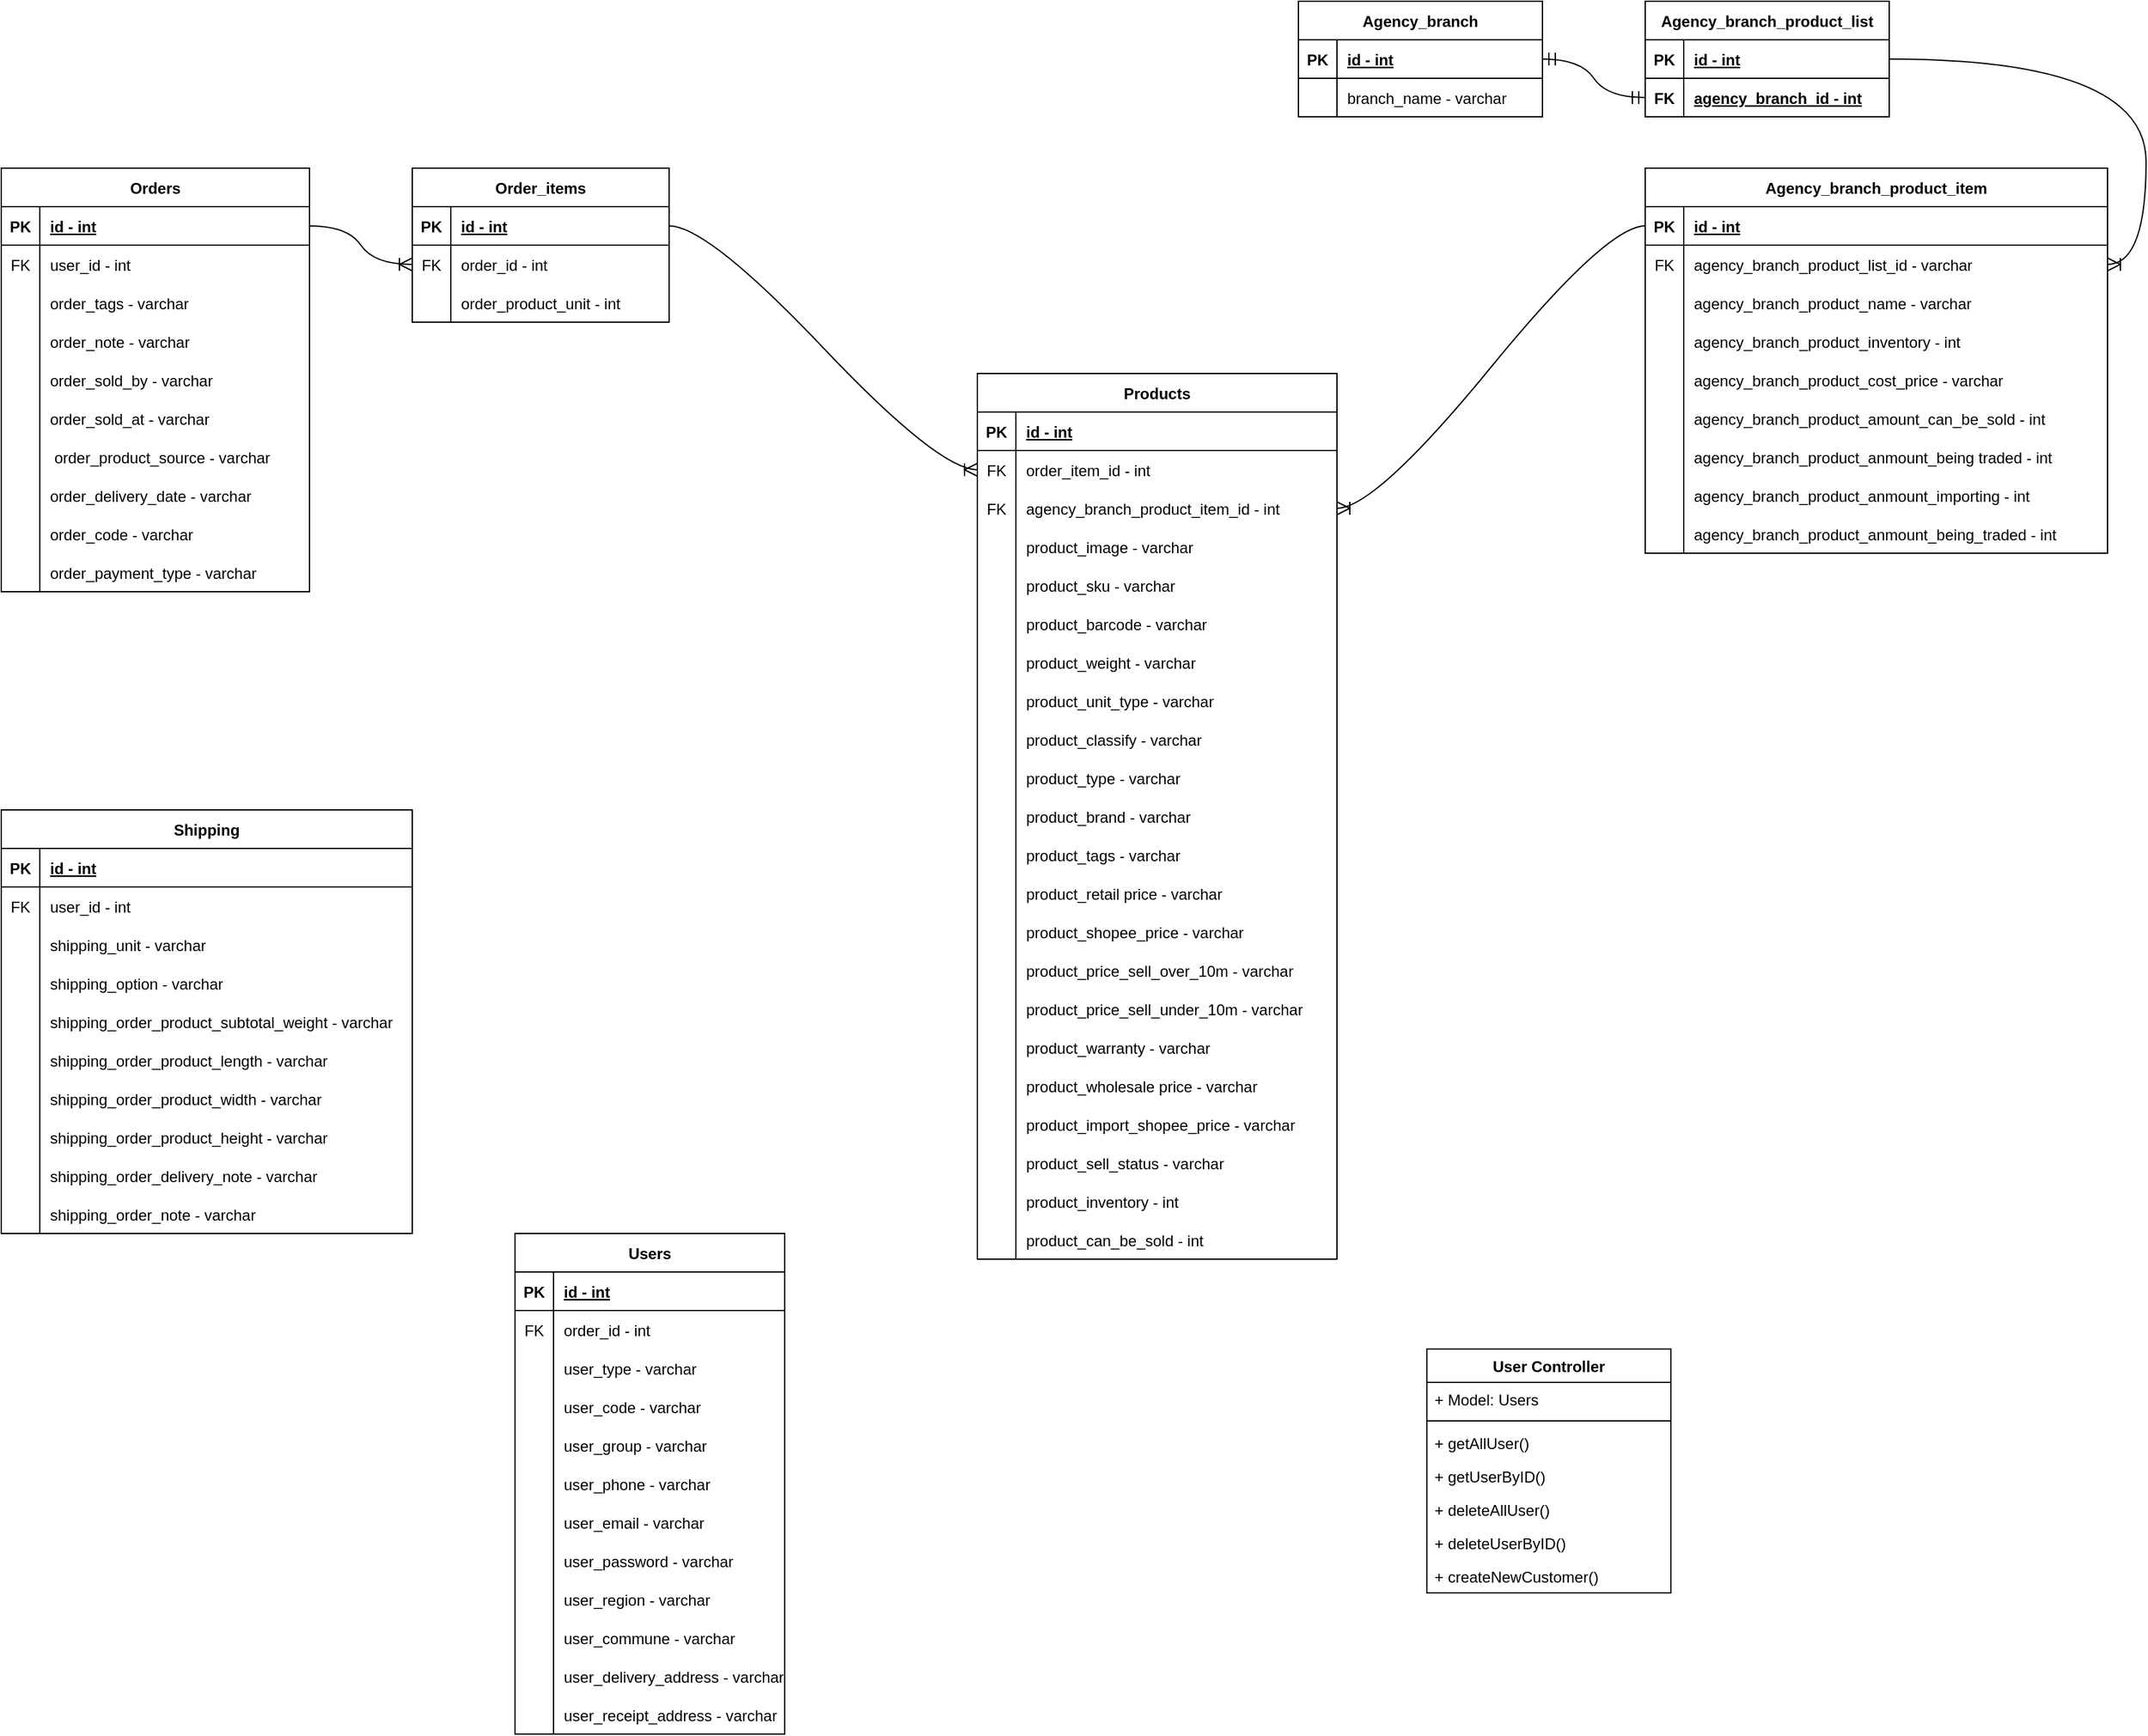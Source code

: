 <mxfile version="20.8.23" type="github">
  <diagram id="C5RBs43oDa-KdzZeNtuy" name="Page-1">
    <mxGraphModel dx="395" dy="2320" grid="1" gridSize="10" guides="1" tooltips="1" connect="1" arrows="1" fold="1" page="1" pageScale="1" pageWidth="827" pageHeight="1169" math="0" shadow="0">
      <root>
        <mxCell id="WIyWlLk6GJQsqaUBKTNV-0" />
        <mxCell id="WIyWlLk6GJQsqaUBKTNV-1" parent="WIyWlLk6GJQsqaUBKTNV-0" />
        <mxCell id="qIMvTuTYGEKUYPbWUyUb-25" value="Users" style="shape=table;startSize=30;container=1;collapsible=1;childLayout=tableLayout;fixedRows=1;rowLines=0;fontStyle=1;align=center;resizeLast=1;" parent="WIyWlLk6GJQsqaUBKTNV-1" vertex="1">
          <mxGeometry x="2360" y="550" width="210" height="390" as="geometry" />
        </mxCell>
        <mxCell id="qIMvTuTYGEKUYPbWUyUb-26" value="" style="shape=tableRow;horizontal=0;startSize=0;swimlaneHead=0;swimlaneBody=0;fillColor=none;collapsible=0;dropTarget=0;points=[[0,0.5],[1,0.5]];portConstraint=eastwest;top=0;left=0;right=0;bottom=1;" parent="qIMvTuTYGEKUYPbWUyUb-25" vertex="1">
          <mxGeometry y="30" width="210" height="30" as="geometry" />
        </mxCell>
        <mxCell id="qIMvTuTYGEKUYPbWUyUb-27" value="PK" style="shape=partialRectangle;connectable=0;fillColor=none;top=0;left=0;bottom=0;right=0;fontStyle=1;overflow=hidden;" parent="qIMvTuTYGEKUYPbWUyUb-26" vertex="1">
          <mxGeometry width="30" height="30" as="geometry">
            <mxRectangle width="30" height="30" as="alternateBounds" />
          </mxGeometry>
        </mxCell>
        <mxCell id="qIMvTuTYGEKUYPbWUyUb-28" value="id - int" style="shape=partialRectangle;connectable=0;fillColor=none;top=0;left=0;bottom=0;right=0;align=left;spacingLeft=6;fontStyle=5;overflow=hidden;" parent="qIMvTuTYGEKUYPbWUyUb-26" vertex="1">
          <mxGeometry x="30" width="180" height="30" as="geometry">
            <mxRectangle width="180" height="30" as="alternateBounds" />
          </mxGeometry>
        </mxCell>
        <mxCell id="qIMvTuTYGEKUYPbWUyUb-29" value="" style="shape=tableRow;horizontal=0;startSize=0;swimlaneHead=0;swimlaneBody=0;fillColor=none;collapsible=0;dropTarget=0;points=[[0,0.5],[1,0.5]];portConstraint=eastwest;top=0;left=0;right=0;bottom=0;" parent="qIMvTuTYGEKUYPbWUyUb-25" vertex="1">
          <mxGeometry y="60" width="210" height="30" as="geometry" />
        </mxCell>
        <mxCell id="qIMvTuTYGEKUYPbWUyUb-30" value="FK" style="shape=partialRectangle;connectable=0;fillColor=none;top=0;left=0;bottom=0;right=0;editable=1;overflow=hidden;" parent="qIMvTuTYGEKUYPbWUyUb-29" vertex="1">
          <mxGeometry width="30" height="30" as="geometry">
            <mxRectangle width="30" height="30" as="alternateBounds" />
          </mxGeometry>
        </mxCell>
        <mxCell id="qIMvTuTYGEKUYPbWUyUb-31" value="order_id - int" style="shape=partialRectangle;connectable=0;fillColor=none;top=0;left=0;bottom=0;right=0;align=left;spacingLeft=6;overflow=hidden;" parent="qIMvTuTYGEKUYPbWUyUb-29" vertex="1">
          <mxGeometry x="30" width="180" height="30" as="geometry">
            <mxRectangle width="180" height="30" as="alternateBounds" />
          </mxGeometry>
        </mxCell>
        <mxCell id="qIMvTuTYGEKUYPbWUyUb-35" value="" style="shape=tableRow;horizontal=0;startSize=0;swimlaneHead=0;swimlaneBody=0;fillColor=none;collapsible=0;dropTarget=0;points=[[0,0.5],[1,0.5]];portConstraint=eastwest;top=0;left=0;right=0;bottom=0;" parent="qIMvTuTYGEKUYPbWUyUb-25" vertex="1">
          <mxGeometry y="90" width="210" height="30" as="geometry" />
        </mxCell>
        <mxCell id="qIMvTuTYGEKUYPbWUyUb-36" value="" style="shape=partialRectangle;connectable=0;fillColor=none;top=0;left=0;bottom=0;right=0;editable=1;overflow=hidden;" parent="qIMvTuTYGEKUYPbWUyUb-35" vertex="1">
          <mxGeometry width="30" height="30" as="geometry">
            <mxRectangle width="30" height="30" as="alternateBounds" />
          </mxGeometry>
        </mxCell>
        <mxCell id="qIMvTuTYGEKUYPbWUyUb-37" value="user_type - varchar" style="shape=partialRectangle;connectable=0;fillColor=none;top=0;left=0;bottom=0;right=0;align=left;spacingLeft=6;overflow=hidden;" parent="qIMvTuTYGEKUYPbWUyUb-35" vertex="1">
          <mxGeometry x="30" width="180" height="30" as="geometry">
            <mxRectangle width="180" height="30" as="alternateBounds" />
          </mxGeometry>
        </mxCell>
        <mxCell id="qIMvTuTYGEKUYPbWUyUb-38" value="" style="shape=tableRow;horizontal=0;startSize=0;swimlaneHead=0;swimlaneBody=0;fillColor=none;collapsible=0;dropTarget=0;points=[[0,0.5],[1,0.5]];portConstraint=eastwest;top=0;left=0;right=0;bottom=0;" parent="qIMvTuTYGEKUYPbWUyUb-25" vertex="1">
          <mxGeometry y="120" width="210" height="30" as="geometry" />
        </mxCell>
        <mxCell id="qIMvTuTYGEKUYPbWUyUb-39" value="" style="shape=partialRectangle;connectable=0;fillColor=none;top=0;left=0;bottom=0;right=0;editable=1;overflow=hidden;" parent="qIMvTuTYGEKUYPbWUyUb-38" vertex="1">
          <mxGeometry width="30" height="30" as="geometry">
            <mxRectangle width="30" height="30" as="alternateBounds" />
          </mxGeometry>
        </mxCell>
        <mxCell id="qIMvTuTYGEKUYPbWUyUb-40" value="user_code - varchar" style="shape=partialRectangle;connectable=0;fillColor=none;top=0;left=0;bottom=0;right=0;align=left;spacingLeft=6;overflow=hidden;" parent="qIMvTuTYGEKUYPbWUyUb-38" vertex="1">
          <mxGeometry x="30" width="180" height="30" as="geometry">
            <mxRectangle width="180" height="30" as="alternateBounds" />
          </mxGeometry>
        </mxCell>
        <mxCell id="qIMvTuTYGEKUYPbWUyUb-47" value="" style="shape=tableRow;horizontal=0;startSize=0;swimlaneHead=0;swimlaneBody=0;fillColor=none;collapsible=0;dropTarget=0;points=[[0,0.5],[1,0.5]];portConstraint=eastwest;top=0;left=0;right=0;bottom=0;" parent="qIMvTuTYGEKUYPbWUyUb-25" vertex="1">
          <mxGeometry y="150" width="210" height="30" as="geometry" />
        </mxCell>
        <mxCell id="qIMvTuTYGEKUYPbWUyUb-48" value="" style="shape=partialRectangle;connectable=0;fillColor=none;top=0;left=0;bottom=0;right=0;editable=1;overflow=hidden;" parent="qIMvTuTYGEKUYPbWUyUb-47" vertex="1">
          <mxGeometry width="30" height="30" as="geometry">
            <mxRectangle width="30" height="30" as="alternateBounds" />
          </mxGeometry>
        </mxCell>
        <mxCell id="qIMvTuTYGEKUYPbWUyUb-49" value="user_group - varchar" style="shape=partialRectangle;connectable=0;fillColor=none;top=0;left=0;bottom=0;right=0;align=left;spacingLeft=6;overflow=hidden;" parent="qIMvTuTYGEKUYPbWUyUb-47" vertex="1">
          <mxGeometry x="30" width="180" height="30" as="geometry">
            <mxRectangle width="180" height="30" as="alternateBounds" />
          </mxGeometry>
        </mxCell>
        <mxCell id="qIMvTuTYGEKUYPbWUyUb-50" value="" style="shape=tableRow;horizontal=0;startSize=0;swimlaneHead=0;swimlaneBody=0;fillColor=none;collapsible=0;dropTarget=0;points=[[0,0.5],[1,0.5]];portConstraint=eastwest;top=0;left=0;right=0;bottom=0;" parent="qIMvTuTYGEKUYPbWUyUb-25" vertex="1">
          <mxGeometry y="180" width="210" height="30" as="geometry" />
        </mxCell>
        <mxCell id="qIMvTuTYGEKUYPbWUyUb-51" value="" style="shape=partialRectangle;connectable=0;fillColor=none;top=0;left=0;bottom=0;right=0;editable=1;overflow=hidden;" parent="qIMvTuTYGEKUYPbWUyUb-50" vertex="1">
          <mxGeometry width="30" height="30" as="geometry">
            <mxRectangle width="30" height="30" as="alternateBounds" />
          </mxGeometry>
        </mxCell>
        <mxCell id="qIMvTuTYGEKUYPbWUyUb-52" value="user_phone - varchar" style="shape=partialRectangle;connectable=0;fillColor=none;top=0;left=0;bottom=0;right=0;align=left;spacingLeft=6;overflow=hidden;" parent="qIMvTuTYGEKUYPbWUyUb-50" vertex="1">
          <mxGeometry x="30" width="180" height="30" as="geometry">
            <mxRectangle width="180" height="30" as="alternateBounds" />
          </mxGeometry>
        </mxCell>
        <mxCell id="qIMvTuTYGEKUYPbWUyUb-53" value="" style="shape=tableRow;horizontal=0;startSize=0;swimlaneHead=0;swimlaneBody=0;fillColor=none;collapsible=0;dropTarget=0;points=[[0,0.5],[1,0.5]];portConstraint=eastwest;top=0;left=0;right=0;bottom=0;" parent="qIMvTuTYGEKUYPbWUyUb-25" vertex="1">
          <mxGeometry y="210" width="210" height="30" as="geometry" />
        </mxCell>
        <mxCell id="qIMvTuTYGEKUYPbWUyUb-54" value="" style="shape=partialRectangle;connectable=0;fillColor=none;top=0;left=0;bottom=0;right=0;editable=1;overflow=hidden;" parent="qIMvTuTYGEKUYPbWUyUb-53" vertex="1">
          <mxGeometry width="30" height="30" as="geometry">
            <mxRectangle width="30" height="30" as="alternateBounds" />
          </mxGeometry>
        </mxCell>
        <mxCell id="qIMvTuTYGEKUYPbWUyUb-55" value="user_email - varchar" style="shape=partialRectangle;connectable=0;fillColor=none;top=0;left=0;bottom=0;right=0;align=left;spacingLeft=6;overflow=hidden;" parent="qIMvTuTYGEKUYPbWUyUb-53" vertex="1">
          <mxGeometry x="30" width="180" height="30" as="geometry">
            <mxRectangle width="180" height="30" as="alternateBounds" />
          </mxGeometry>
        </mxCell>
        <mxCell id="qIMvTuTYGEKUYPbWUyUb-56" value="" style="shape=tableRow;horizontal=0;startSize=0;swimlaneHead=0;swimlaneBody=0;fillColor=none;collapsible=0;dropTarget=0;points=[[0,0.5],[1,0.5]];portConstraint=eastwest;top=0;left=0;right=0;bottom=0;" parent="qIMvTuTYGEKUYPbWUyUb-25" vertex="1">
          <mxGeometry y="240" width="210" height="30" as="geometry" />
        </mxCell>
        <mxCell id="qIMvTuTYGEKUYPbWUyUb-57" value="" style="shape=partialRectangle;connectable=0;fillColor=none;top=0;left=0;bottom=0;right=0;editable=1;overflow=hidden;" parent="qIMvTuTYGEKUYPbWUyUb-56" vertex="1">
          <mxGeometry width="30" height="30" as="geometry">
            <mxRectangle width="30" height="30" as="alternateBounds" />
          </mxGeometry>
        </mxCell>
        <mxCell id="qIMvTuTYGEKUYPbWUyUb-58" value="user_password - varchar" style="shape=partialRectangle;connectable=0;fillColor=none;top=0;left=0;bottom=0;right=0;align=left;spacingLeft=6;overflow=hidden;" parent="qIMvTuTYGEKUYPbWUyUb-56" vertex="1">
          <mxGeometry x="30" width="180" height="30" as="geometry">
            <mxRectangle width="180" height="30" as="alternateBounds" />
          </mxGeometry>
        </mxCell>
        <mxCell id="qIMvTuTYGEKUYPbWUyUb-59" value="" style="shape=tableRow;horizontal=0;startSize=0;swimlaneHead=0;swimlaneBody=0;fillColor=none;collapsible=0;dropTarget=0;points=[[0,0.5],[1,0.5]];portConstraint=eastwest;top=0;left=0;right=0;bottom=0;" parent="qIMvTuTYGEKUYPbWUyUb-25" vertex="1">
          <mxGeometry y="270" width="210" height="30" as="geometry" />
        </mxCell>
        <mxCell id="qIMvTuTYGEKUYPbWUyUb-60" value="" style="shape=partialRectangle;connectable=0;fillColor=none;top=0;left=0;bottom=0;right=0;editable=1;overflow=hidden;" parent="qIMvTuTYGEKUYPbWUyUb-59" vertex="1">
          <mxGeometry width="30" height="30" as="geometry">
            <mxRectangle width="30" height="30" as="alternateBounds" />
          </mxGeometry>
        </mxCell>
        <mxCell id="qIMvTuTYGEKUYPbWUyUb-61" value="user_region - varchar" style="shape=partialRectangle;connectable=0;fillColor=none;top=0;left=0;bottom=0;right=0;align=left;spacingLeft=6;overflow=hidden;" parent="qIMvTuTYGEKUYPbWUyUb-59" vertex="1">
          <mxGeometry x="30" width="180" height="30" as="geometry">
            <mxRectangle width="180" height="30" as="alternateBounds" />
          </mxGeometry>
        </mxCell>
        <mxCell id="qIMvTuTYGEKUYPbWUyUb-62" value="" style="shape=tableRow;horizontal=0;startSize=0;swimlaneHead=0;swimlaneBody=0;fillColor=none;collapsible=0;dropTarget=0;points=[[0,0.5],[1,0.5]];portConstraint=eastwest;top=0;left=0;right=0;bottom=0;" parent="qIMvTuTYGEKUYPbWUyUb-25" vertex="1">
          <mxGeometry y="300" width="210" height="30" as="geometry" />
        </mxCell>
        <mxCell id="qIMvTuTYGEKUYPbWUyUb-63" value="" style="shape=partialRectangle;connectable=0;fillColor=none;top=0;left=0;bottom=0;right=0;editable=1;overflow=hidden;" parent="qIMvTuTYGEKUYPbWUyUb-62" vertex="1">
          <mxGeometry width="30" height="30" as="geometry">
            <mxRectangle width="30" height="30" as="alternateBounds" />
          </mxGeometry>
        </mxCell>
        <mxCell id="qIMvTuTYGEKUYPbWUyUb-64" value="user_commune - varchar" style="shape=partialRectangle;connectable=0;fillColor=none;top=0;left=0;bottom=0;right=0;align=left;spacingLeft=6;overflow=hidden;" parent="qIMvTuTYGEKUYPbWUyUb-62" vertex="1">
          <mxGeometry x="30" width="180" height="30" as="geometry">
            <mxRectangle width="180" height="30" as="alternateBounds" />
          </mxGeometry>
        </mxCell>
        <mxCell id="qIMvTuTYGEKUYPbWUyUb-65" value="" style="shape=tableRow;horizontal=0;startSize=0;swimlaneHead=0;swimlaneBody=0;fillColor=none;collapsible=0;dropTarget=0;points=[[0,0.5],[1,0.5]];portConstraint=eastwest;top=0;left=0;right=0;bottom=0;" parent="qIMvTuTYGEKUYPbWUyUb-25" vertex="1">
          <mxGeometry y="330" width="210" height="30" as="geometry" />
        </mxCell>
        <mxCell id="qIMvTuTYGEKUYPbWUyUb-66" value="" style="shape=partialRectangle;connectable=0;fillColor=none;top=0;left=0;bottom=0;right=0;editable=1;overflow=hidden;" parent="qIMvTuTYGEKUYPbWUyUb-65" vertex="1">
          <mxGeometry width="30" height="30" as="geometry">
            <mxRectangle width="30" height="30" as="alternateBounds" />
          </mxGeometry>
        </mxCell>
        <mxCell id="qIMvTuTYGEKUYPbWUyUb-67" value="user_delivery_address - varchar" style="shape=partialRectangle;connectable=0;fillColor=none;top=0;left=0;bottom=0;right=0;align=left;spacingLeft=6;overflow=hidden;" parent="qIMvTuTYGEKUYPbWUyUb-65" vertex="1">
          <mxGeometry x="30" width="180" height="30" as="geometry">
            <mxRectangle width="180" height="30" as="alternateBounds" />
          </mxGeometry>
        </mxCell>
        <mxCell id="oUYDk8lFmA0EYrsfNPG_-73" value="" style="shape=tableRow;horizontal=0;startSize=0;swimlaneHead=0;swimlaneBody=0;fillColor=none;collapsible=0;dropTarget=0;points=[[0,0.5],[1,0.5]];portConstraint=eastwest;top=0;left=0;right=0;bottom=0;" vertex="1" parent="qIMvTuTYGEKUYPbWUyUb-25">
          <mxGeometry y="360" width="210" height="30" as="geometry" />
        </mxCell>
        <mxCell id="oUYDk8lFmA0EYrsfNPG_-74" value="" style="shape=partialRectangle;connectable=0;fillColor=none;top=0;left=0;bottom=0;right=0;editable=1;overflow=hidden;" vertex="1" parent="oUYDk8lFmA0EYrsfNPG_-73">
          <mxGeometry width="30" height="30" as="geometry">
            <mxRectangle width="30" height="30" as="alternateBounds" />
          </mxGeometry>
        </mxCell>
        <mxCell id="oUYDk8lFmA0EYrsfNPG_-75" value="user_receipt_address - varchar" style="shape=partialRectangle;connectable=0;fillColor=none;top=0;left=0;bottom=0;right=0;align=left;spacingLeft=6;overflow=hidden;" vertex="1" parent="oUYDk8lFmA0EYrsfNPG_-73">
          <mxGeometry x="30" width="180" height="30" as="geometry">
            <mxRectangle width="180" height="30" as="alternateBounds" />
          </mxGeometry>
        </mxCell>
        <mxCell id="qIMvTuTYGEKUYPbWUyUb-72" value="User Controller" style="swimlane;fontStyle=1;align=center;verticalAlign=top;childLayout=stackLayout;horizontal=1;startSize=26;horizontalStack=0;resizeParent=1;resizeParentMax=0;resizeLast=0;collapsible=1;marginBottom=0;whiteSpace=wrap;html=1;" parent="WIyWlLk6GJQsqaUBKTNV-1" vertex="1">
          <mxGeometry x="3070" y="640" width="190" height="190" as="geometry" />
        </mxCell>
        <mxCell id="qIMvTuTYGEKUYPbWUyUb-73" value="+ Model: Users" style="text;strokeColor=none;fillColor=none;align=left;verticalAlign=top;spacingLeft=4;spacingRight=4;overflow=hidden;rotatable=0;points=[[0,0.5],[1,0.5]];portConstraint=eastwest;whiteSpace=wrap;html=1;" parent="qIMvTuTYGEKUYPbWUyUb-72" vertex="1">
          <mxGeometry y="26" width="190" height="26" as="geometry" />
        </mxCell>
        <mxCell id="qIMvTuTYGEKUYPbWUyUb-74" value="" style="line;strokeWidth=1;fillColor=none;align=left;verticalAlign=middle;spacingTop=-1;spacingLeft=3;spacingRight=3;rotatable=0;labelPosition=right;points=[];portConstraint=eastwest;strokeColor=inherit;" parent="qIMvTuTYGEKUYPbWUyUb-72" vertex="1">
          <mxGeometry y="52" width="190" height="8" as="geometry" />
        </mxCell>
        <mxCell id="qIMvTuTYGEKUYPbWUyUb-75" value="+ getAllUser()" style="text;strokeColor=none;fillColor=none;align=left;verticalAlign=top;spacingLeft=4;spacingRight=4;overflow=hidden;rotatable=0;points=[[0,0.5],[1,0.5]];portConstraint=eastwest;whiteSpace=wrap;html=1;" parent="qIMvTuTYGEKUYPbWUyUb-72" vertex="1">
          <mxGeometry y="60" width="190" height="26" as="geometry" />
        </mxCell>
        <mxCell id="qIMvTuTYGEKUYPbWUyUb-76" value="+ getUserByID()" style="text;strokeColor=none;fillColor=none;align=left;verticalAlign=top;spacingLeft=4;spacingRight=4;overflow=hidden;rotatable=0;points=[[0,0.5],[1,0.5]];portConstraint=eastwest;whiteSpace=wrap;html=1;" parent="qIMvTuTYGEKUYPbWUyUb-72" vertex="1">
          <mxGeometry y="86" width="190" height="26" as="geometry" />
        </mxCell>
        <mxCell id="qIMvTuTYGEKUYPbWUyUb-80" value="+ deleteAllUser()" style="text;strokeColor=none;fillColor=none;align=left;verticalAlign=top;spacingLeft=4;spacingRight=4;overflow=hidden;rotatable=0;points=[[0,0.5],[1,0.5]];portConstraint=eastwest;whiteSpace=wrap;html=1;" parent="qIMvTuTYGEKUYPbWUyUb-72" vertex="1">
          <mxGeometry y="112" width="190" height="26" as="geometry" />
        </mxCell>
        <mxCell id="qIMvTuTYGEKUYPbWUyUb-81" value="+ deleteUserByID()" style="text;strokeColor=none;fillColor=none;align=left;verticalAlign=top;spacingLeft=4;spacingRight=4;overflow=hidden;rotatable=0;points=[[0,0.5],[1,0.5]];portConstraint=eastwest;whiteSpace=wrap;html=1;" parent="qIMvTuTYGEKUYPbWUyUb-72" vertex="1">
          <mxGeometry y="138" width="190" height="26" as="geometry" />
        </mxCell>
        <mxCell id="qIMvTuTYGEKUYPbWUyUb-79" value="+ createNewCustomer()" style="text;strokeColor=none;fillColor=none;align=left;verticalAlign=top;spacingLeft=4;spacingRight=4;overflow=hidden;rotatable=0;points=[[0,0.5],[1,0.5]];portConstraint=eastwest;whiteSpace=wrap;html=1;" parent="qIMvTuTYGEKUYPbWUyUb-72" vertex="1">
          <mxGeometry y="164" width="190" height="26" as="geometry" />
        </mxCell>
        <mxCell id="oUYDk8lFmA0EYrsfNPG_-0" value="Orders" style="shape=table;startSize=30;container=1;collapsible=1;childLayout=tableLayout;fixedRows=1;rowLines=0;fontStyle=1;align=center;resizeLast=1;" vertex="1" parent="WIyWlLk6GJQsqaUBKTNV-1">
          <mxGeometry x="1960" y="-280" width="240" height="330" as="geometry" />
        </mxCell>
        <mxCell id="oUYDk8lFmA0EYrsfNPG_-1" value="" style="shape=tableRow;horizontal=0;startSize=0;swimlaneHead=0;swimlaneBody=0;fillColor=none;collapsible=0;dropTarget=0;points=[[0,0.5],[1,0.5]];portConstraint=eastwest;top=0;left=0;right=0;bottom=1;" vertex="1" parent="oUYDk8lFmA0EYrsfNPG_-0">
          <mxGeometry y="30" width="240" height="30" as="geometry" />
        </mxCell>
        <mxCell id="oUYDk8lFmA0EYrsfNPG_-2" value="PK" style="shape=partialRectangle;connectable=0;fillColor=none;top=0;left=0;bottom=0;right=0;fontStyle=1;overflow=hidden;" vertex="1" parent="oUYDk8lFmA0EYrsfNPG_-1">
          <mxGeometry width="30" height="30" as="geometry">
            <mxRectangle width="30" height="30" as="alternateBounds" />
          </mxGeometry>
        </mxCell>
        <mxCell id="oUYDk8lFmA0EYrsfNPG_-3" value="id - int" style="shape=partialRectangle;connectable=0;fillColor=none;top=0;left=0;bottom=0;right=0;align=left;spacingLeft=6;fontStyle=5;overflow=hidden;" vertex="1" parent="oUYDk8lFmA0EYrsfNPG_-1">
          <mxGeometry x="30" width="210" height="30" as="geometry">
            <mxRectangle width="210" height="30" as="alternateBounds" />
          </mxGeometry>
        </mxCell>
        <mxCell id="oUYDk8lFmA0EYrsfNPG_-52" value="" style="shape=tableRow;horizontal=0;startSize=0;swimlaneHead=0;swimlaneBody=0;fillColor=none;collapsible=0;dropTarget=0;points=[[0,0.5],[1,0.5]];portConstraint=eastwest;top=0;left=0;right=0;bottom=0;" vertex="1" parent="oUYDk8lFmA0EYrsfNPG_-0">
          <mxGeometry y="60" width="240" height="30" as="geometry" />
        </mxCell>
        <mxCell id="oUYDk8lFmA0EYrsfNPG_-53" value="FK" style="shape=partialRectangle;connectable=0;fillColor=none;top=0;left=0;bottom=0;right=0;editable=1;overflow=hidden;" vertex="1" parent="oUYDk8lFmA0EYrsfNPG_-52">
          <mxGeometry width="30" height="30" as="geometry">
            <mxRectangle width="30" height="30" as="alternateBounds" />
          </mxGeometry>
        </mxCell>
        <mxCell id="oUYDk8lFmA0EYrsfNPG_-54" value="user_id - int" style="shape=partialRectangle;connectable=0;fillColor=none;top=0;left=0;bottom=0;right=0;align=left;spacingLeft=6;overflow=hidden;" vertex="1" parent="oUYDk8lFmA0EYrsfNPG_-52">
          <mxGeometry x="30" width="210" height="30" as="geometry">
            <mxRectangle width="210" height="30" as="alternateBounds" />
          </mxGeometry>
        </mxCell>
        <mxCell id="oUYDk8lFmA0EYrsfNPG_-55" value="" style="shape=tableRow;horizontal=0;startSize=0;swimlaneHead=0;swimlaneBody=0;fillColor=none;collapsible=0;dropTarget=0;points=[[0,0.5],[1,0.5]];portConstraint=eastwest;top=0;left=0;right=0;bottom=0;" vertex="1" parent="oUYDk8lFmA0EYrsfNPG_-0">
          <mxGeometry y="90" width="240" height="30" as="geometry" />
        </mxCell>
        <mxCell id="oUYDk8lFmA0EYrsfNPG_-56" value="" style="shape=partialRectangle;connectable=0;fillColor=none;top=0;left=0;bottom=0;right=0;editable=1;overflow=hidden;" vertex="1" parent="oUYDk8lFmA0EYrsfNPG_-55">
          <mxGeometry width="30" height="30" as="geometry">
            <mxRectangle width="30" height="30" as="alternateBounds" />
          </mxGeometry>
        </mxCell>
        <mxCell id="oUYDk8lFmA0EYrsfNPG_-57" value="order_tags - varchar" style="shape=partialRectangle;connectable=0;fillColor=none;top=0;left=0;bottom=0;right=0;align=left;spacingLeft=6;overflow=hidden;" vertex="1" parent="oUYDk8lFmA0EYrsfNPG_-55">
          <mxGeometry x="30" width="210" height="30" as="geometry">
            <mxRectangle width="210" height="30" as="alternateBounds" />
          </mxGeometry>
        </mxCell>
        <mxCell id="oUYDk8lFmA0EYrsfNPG_-58" value="" style="shape=tableRow;horizontal=0;startSize=0;swimlaneHead=0;swimlaneBody=0;fillColor=none;collapsible=0;dropTarget=0;points=[[0,0.5],[1,0.5]];portConstraint=eastwest;top=0;left=0;right=0;bottom=0;" vertex="1" parent="oUYDk8lFmA0EYrsfNPG_-0">
          <mxGeometry y="120" width="240" height="30" as="geometry" />
        </mxCell>
        <mxCell id="oUYDk8lFmA0EYrsfNPG_-59" value="" style="shape=partialRectangle;connectable=0;fillColor=none;top=0;left=0;bottom=0;right=0;editable=1;overflow=hidden;" vertex="1" parent="oUYDk8lFmA0EYrsfNPG_-58">
          <mxGeometry width="30" height="30" as="geometry">
            <mxRectangle width="30" height="30" as="alternateBounds" />
          </mxGeometry>
        </mxCell>
        <mxCell id="oUYDk8lFmA0EYrsfNPG_-60" value="order_note - varchar" style="shape=partialRectangle;connectable=0;fillColor=none;top=0;left=0;bottom=0;right=0;align=left;spacingLeft=6;overflow=hidden;" vertex="1" parent="oUYDk8lFmA0EYrsfNPG_-58">
          <mxGeometry x="30" width="210" height="30" as="geometry">
            <mxRectangle width="210" height="30" as="alternateBounds" />
          </mxGeometry>
        </mxCell>
        <mxCell id="oUYDk8lFmA0EYrsfNPG_-61" value="" style="shape=tableRow;horizontal=0;startSize=0;swimlaneHead=0;swimlaneBody=0;fillColor=none;collapsible=0;dropTarget=0;points=[[0,0.5],[1,0.5]];portConstraint=eastwest;top=0;left=0;right=0;bottom=0;" vertex="1" parent="oUYDk8lFmA0EYrsfNPG_-0">
          <mxGeometry y="150" width="240" height="30" as="geometry" />
        </mxCell>
        <mxCell id="oUYDk8lFmA0EYrsfNPG_-62" value="" style="shape=partialRectangle;connectable=0;fillColor=none;top=0;left=0;bottom=0;right=0;editable=1;overflow=hidden;" vertex="1" parent="oUYDk8lFmA0EYrsfNPG_-61">
          <mxGeometry width="30" height="30" as="geometry">
            <mxRectangle width="30" height="30" as="alternateBounds" />
          </mxGeometry>
        </mxCell>
        <mxCell id="oUYDk8lFmA0EYrsfNPG_-63" value="order_sold_by - varchar" style="shape=partialRectangle;connectable=0;fillColor=none;top=0;left=0;bottom=0;right=0;align=left;spacingLeft=6;overflow=hidden;" vertex="1" parent="oUYDk8lFmA0EYrsfNPG_-61">
          <mxGeometry x="30" width="210" height="30" as="geometry">
            <mxRectangle width="210" height="30" as="alternateBounds" />
          </mxGeometry>
        </mxCell>
        <mxCell id="oUYDk8lFmA0EYrsfNPG_-64" value="" style="shape=tableRow;horizontal=0;startSize=0;swimlaneHead=0;swimlaneBody=0;fillColor=none;collapsible=0;dropTarget=0;points=[[0,0.5],[1,0.5]];portConstraint=eastwest;top=0;left=0;right=0;bottom=0;" vertex="1" parent="oUYDk8lFmA0EYrsfNPG_-0">
          <mxGeometry y="180" width="240" height="30" as="geometry" />
        </mxCell>
        <mxCell id="oUYDk8lFmA0EYrsfNPG_-65" value="" style="shape=partialRectangle;connectable=0;fillColor=none;top=0;left=0;bottom=0;right=0;editable=1;overflow=hidden;" vertex="1" parent="oUYDk8lFmA0EYrsfNPG_-64">
          <mxGeometry width="30" height="30" as="geometry">
            <mxRectangle width="30" height="30" as="alternateBounds" />
          </mxGeometry>
        </mxCell>
        <mxCell id="oUYDk8lFmA0EYrsfNPG_-66" value="order_sold_at - varchar" style="shape=partialRectangle;connectable=0;fillColor=none;top=0;left=0;bottom=0;right=0;align=left;spacingLeft=6;overflow=hidden;" vertex="1" parent="oUYDk8lFmA0EYrsfNPG_-64">
          <mxGeometry x="30" width="210" height="30" as="geometry">
            <mxRectangle width="210" height="30" as="alternateBounds" />
          </mxGeometry>
        </mxCell>
        <mxCell id="oUYDk8lFmA0EYrsfNPG_-67" value="" style="shape=tableRow;horizontal=0;startSize=0;swimlaneHead=0;swimlaneBody=0;fillColor=none;collapsible=0;dropTarget=0;points=[[0,0.5],[1,0.5]];portConstraint=eastwest;top=0;left=0;right=0;bottom=0;" vertex="1" parent="oUYDk8lFmA0EYrsfNPG_-0">
          <mxGeometry y="210" width="240" height="30" as="geometry" />
        </mxCell>
        <mxCell id="oUYDk8lFmA0EYrsfNPG_-68" value="" style="shape=partialRectangle;connectable=0;fillColor=none;top=0;left=0;bottom=0;right=0;editable=1;overflow=hidden;" vertex="1" parent="oUYDk8lFmA0EYrsfNPG_-67">
          <mxGeometry width="30" height="30" as="geometry">
            <mxRectangle width="30" height="30" as="alternateBounds" />
          </mxGeometry>
        </mxCell>
        <mxCell id="oUYDk8lFmA0EYrsfNPG_-69" value=" order_product_source - varchar" style="shape=partialRectangle;connectable=0;fillColor=none;top=0;left=0;bottom=0;right=0;align=left;spacingLeft=6;overflow=hidden;" vertex="1" parent="oUYDk8lFmA0EYrsfNPG_-67">
          <mxGeometry x="30" width="210" height="30" as="geometry">
            <mxRectangle width="210" height="30" as="alternateBounds" />
          </mxGeometry>
        </mxCell>
        <mxCell id="oUYDk8lFmA0EYrsfNPG_-70" value="" style="shape=tableRow;horizontal=0;startSize=0;swimlaneHead=0;swimlaneBody=0;fillColor=none;collapsible=0;dropTarget=0;points=[[0,0.5],[1,0.5]];portConstraint=eastwest;top=0;left=0;right=0;bottom=0;" vertex="1" parent="oUYDk8lFmA0EYrsfNPG_-0">
          <mxGeometry y="240" width="240" height="30" as="geometry" />
        </mxCell>
        <mxCell id="oUYDk8lFmA0EYrsfNPG_-71" value="" style="shape=partialRectangle;connectable=0;fillColor=none;top=0;left=0;bottom=0;right=0;editable=1;overflow=hidden;" vertex="1" parent="oUYDk8lFmA0EYrsfNPG_-70">
          <mxGeometry width="30" height="30" as="geometry">
            <mxRectangle width="30" height="30" as="alternateBounds" />
          </mxGeometry>
        </mxCell>
        <mxCell id="oUYDk8lFmA0EYrsfNPG_-72" value="order_delivery_date - varchar" style="shape=partialRectangle;connectable=0;fillColor=none;top=0;left=0;bottom=0;right=0;align=left;spacingLeft=6;overflow=hidden;" vertex="1" parent="oUYDk8lFmA0EYrsfNPG_-70">
          <mxGeometry x="30" width="210" height="30" as="geometry">
            <mxRectangle width="210" height="30" as="alternateBounds" />
          </mxGeometry>
        </mxCell>
        <mxCell id="oUYDk8lFmA0EYrsfNPG_-79" value="" style="shape=tableRow;horizontal=0;startSize=0;swimlaneHead=0;swimlaneBody=0;fillColor=none;collapsible=0;dropTarget=0;points=[[0,0.5],[1,0.5]];portConstraint=eastwest;top=0;left=0;right=0;bottom=0;" vertex="1" parent="oUYDk8lFmA0EYrsfNPG_-0">
          <mxGeometry y="270" width="240" height="30" as="geometry" />
        </mxCell>
        <mxCell id="oUYDk8lFmA0EYrsfNPG_-80" value="" style="shape=partialRectangle;connectable=0;fillColor=none;top=0;left=0;bottom=0;right=0;editable=1;overflow=hidden;" vertex="1" parent="oUYDk8lFmA0EYrsfNPG_-79">
          <mxGeometry width="30" height="30" as="geometry">
            <mxRectangle width="30" height="30" as="alternateBounds" />
          </mxGeometry>
        </mxCell>
        <mxCell id="oUYDk8lFmA0EYrsfNPG_-81" value="order_code - varchar" style="shape=partialRectangle;connectable=0;fillColor=none;top=0;left=0;bottom=0;right=0;align=left;spacingLeft=6;overflow=hidden;" vertex="1" parent="oUYDk8lFmA0EYrsfNPG_-79">
          <mxGeometry x="30" width="210" height="30" as="geometry">
            <mxRectangle width="210" height="30" as="alternateBounds" />
          </mxGeometry>
        </mxCell>
        <mxCell id="oUYDk8lFmA0EYrsfNPG_-269" value="" style="shape=tableRow;horizontal=0;startSize=0;swimlaneHead=0;swimlaneBody=0;fillColor=none;collapsible=0;dropTarget=0;points=[[0,0.5],[1,0.5]];portConstraint=eastwest;top=0;left=0;right=0;bottom=0;" vertex="1" parent="oUYDk8lFmA0EYrsfNPG_-0">
          <mxGeometry y="300" width="240" height="30" as="geometry" />
        </mxCell>
        <mxCell id="oUYDk8lFmA0EYrsfNPG_-270" value="" style="shape=partialRectangle;connectable=0;fillColor=none;top=0;left=0;bottom=0;right=0;editable=1;overflow=hidden;" vertex="1" parent="oUYDk8lFmA0EYrsfNPG_-269">
          <mxGeometry width="30" height="30" as="geometry">
            <mxRectangle width="30" height="30" as="alternateBounds" />
          </mxGeometry>
        </mxCell>
        <mxCell id="oUYDk8lFmA0EYrsfNPG_-271" value="order_payment_type - varchar" style="shape=partialRectangle;connectable=0;fillColor=none;top=0;left=0;bottom=0;right=0;align=left;spacingLeft=6;overflow=hidden;" vertex="1" parent="oUYDk8lFmA0EYrsfNPG_-269">
          <mxGeometry x="30" width="210" height="30" as="geometry">
            <mxRectangle width="210" height="30" as="alternateBounds" />
          </mxGeometry>
        </mxCell>
        <mxCell id="oUYDk8lFmA0EYrsfNPG_-82" value="Products" style="shape=table;startSize=30;container=1;collapsible=1;childLayout=tableLayout;fixedRows=1;rowLines=0;fontStyle=1;align=center;resizeLast=1;" vertex="1" parent="WIyWlLk6GJQsqaUBKTNV-1">
          <mxGeometry x="2720" y="-120" width="280" height="690" as="geometry" />
        </mxCell>
        <mxCell id="oUYDk8lFmA0EYrsfNPG_-83" value="" style="shape=tableRow;horizontal=0;startSize=0;swimlaneHead=0;swimlaneBody=0;fillColor=none;collapsible=0;dropTarget=0;points=[[0,0.5],[1,0.5]];portConstraint=eastwest;top=0;left=0;right=0;bottom=1;" vertex="1" parent="oUYDk8lFmA0EYrsfNPG_-82">
          <mxGeometry y="30" width="280" height="30" as="geometry" />
        </mxCell>
        <mxCell id="oUYDk8lFmA0EYrsfNPG_-84" value="PK" style="shape=partialRectangle;connectable=0;fillColor=none;top=0;left=0;bottom=0;right=0;fontStyle=1;overflow=hidden;" vertex="1" parent="oUYDk8lFmA0EYrsfNPG_-83">
          <mxGeometry width="30" height="30" as="geometry">
            <mxRectangle width="30" height="30" as="alternateBounds" />
          </mxGeometry>
        </mxCell>
        <mxCell id="oUYDk8lFmA0EYrsfNPG_-85" value="id - int" style="shape=partialRectangle;connectable=0;fillColor=none;top=0;left=0;bottom=0;right=0;align=left;spacingLeft=6;fontStyle=5;overflow=hidden;" vertex="1" parent="oUYDk8lFmA0EYrsfNPG_-83">
          <mxGeometry x="30" width="250" height="30" as="geometry">
            <mxRectangle width="250" height="30" as="alternateBounds" />
          </mxGeometry>
        </mxCell>
        <mxCell id="oUYDk8lFmA0EYrsfNPG_-293" value="" style="shape=tableRow;horizontal=0;startSize=0;swimlaneHead=0;swimlaneBody=0;fillColor=none;collapsible=0;dropTarget=0;points=[[0,0.5],[1,0.5]];portConstraint=eastwest;top=0;left=0;right=0;bottom=0;" vertex="1" parent="oUYDk8lFmA0EYrsfNPG_-82">
          <mxGeometry y="60" width="280" height="30" as="geometry" />
        </mxCell>
        <mxCell id="oUYDk8lFmA0EYrsfNPG_-294" value="FK" style="shape=partialRectangle;connectable=0;fillColor=none;top=0;left=0;bottom=0;right=0;editable=1;overflow=hidden;" vertex="1" parent="oUYDk8lFmA0EYrsfNPG_-293">
          <mxGeometry width="30" height="30" as="geometry">
            <mxRectangle width="30" height="30" as="alternateBounds" />
          </mxGeometry>
        </mxCell>
        <mxCell id="oUYDk8lFmA0EYrsfNPG_-295" value="order_item_id - int" style="shape=partialRectangle;connectable=0;fillColor=none;top=0;left=0;bottom=0;right=0;align=left;spacingLeft=6;overflow=hidden;" vertex="1" parent="oUYDk8lFmA0EYrsfNPG_-293">
          <mxGeometry x="30" width="250" height="30" as="geometry">
            <mxRectangle width="250" height="30" as="alternateBounds" />
          </mxGeometry>
        </mxCell>
        <mxCell id="oUYDk8lFmA0EYrsfNPG_-334" value="" style="shape=tableRow;horizontal=0;startSize=0;swimlaneHead=0;swimlaneBody=0;fillColor=none;collapsible=0;dropTarget=0;points=[[0,0.5],[1,0.5]];portConstraint=eastwest;top=0;left=0;right=0;bottom=0;" vertex="1" parent="oUYDk8lFmA0EYrsfNPG_-82">
          <mxGeometry y="90" width="280" height="30" as="geometry" />
        </mxCell>
        <mxCell id="oUYDk8lFmA0EYrsfNPG_-335" value="FK" style="shape=partialRectangle;connectable=0;fillColor=none;top=0;left=0;bottom=0;right=0;editable=1;overflow=hidden;" vertex="1" parent="oUYDk8lFmA0EYrsfNPG_-334">
          <mxGeometry width="30" height="30" as="geometry">
            <mxRectangle width="30" height="30" as="alternateBounds" />
          </mxGeometry>
        </mxCell>
        <mxCell id="oUYDk8lFmA0EYrsfNPG_-336" value="agency_branch_product_item_id - int" style="shape=partialRectangle;connectable=0;fillColor=none;top=0;left=0;bottom=0;right=0;align=left;spacingLeft=6;overflow=hidden;" vertex="1" parent="oUYDk8lFmA0EYrsfNPG_-334">
          <mxGeometry x="30" width="250" height="30" as="geometry">
            <mxRectangle width="250" height="30" as="alternateBounds" />
          </mxGeometry>
        </mxCell>
        <mxCell id="oUYDk8lFmA0EYrsfNPG_-134" value="" style="shape=tableRow;horizontal=0;startSize=0;swimlaneHead=0;swimlaneBody=0;fillColor=none;collapsible=0;dropTarget=0;points=[[0,0.5],[1,0.5]];portConstraint=eastwest;top=0;left=0;right=0;bottom=0;" vertex="1" parent="oUYDk8lFmA0EYrsfNPG_-82">
          <mxGeometry y="120" width="280" height="30" as="geometry" />
        </mxCell>
        <mxCell id="oUYDk8lFmA0EYrsfNPG_-135" value="" style="shape=partialRectangle;connectable=0;fillColor=none;top=0;left=0;bottom=0;right=0;editable=1;overflow=hidden;" vertex="1" parent="oUYDk8lFmA0EYrsfNPG_-134">
          <mxGeometry width="30" height="30" as="geometry">
            <mxRectangle width="30" height="30" as="alternateBounds" />
          </mxGeometry>
        </mxCell>
        <mxCell id="oUYDk8lFmA0EYrsfNPG_-136" value="product_image - varchar" style="shape=partialRectangle;connectable=0;fillColor=none;top=0;left=0;bottom=0;right=0;align=left;spacingLeft=6;overflow=hidden;" vertex="1" parent="oUYDk8lFmA0EYrsfNPG_-134">
          <mxGeometry x="30" width="250" height="30" as="geometry">
            <mxRectangle width="250" height="30" as="alternateBounds" />
          </mxGeometry>
        </mxCell>
        <mxCell id="oUYDk8lFmA0EYrsfNPG_-92" value="" style="shape=tableRow;horizontal=0;startSize=0;swimlaneHead=0;swimlaneBody=0;fillColor=none;collapsible=0;dropTarget=0;points=[[0,0.5],[1,0.5]];portConstraint=eastwest;top=0;left=0;right=0;bottom=0;" vertex="1" parent="oUYDk8lFmA0EYrsfNPG_-82">
          <mxGeometry y="150" width="280" height="30" as="geometry" />
        </mxCell>
        <mxCell id="oUYDk8lFmA0EYrsfNPG_-93" value="" style="shape=partialRectangle;connectable=0;fillColor=none;top=0;left=0;bottom=0;right=0;editable=1;overflow=hidden;" vertex="1" parent="oUYDk8lFmA0EYrsfNPG_-92">
          <mxGeometry width="30" height="30" as="geometry">
            <mxRectangle width="30" height="30" as="alternateBounds" />
          </mxGeometry>
        </mxCell>
        <mxCell id="oUYDk8lFmA0EYrsfNPG_-94" value="product_sku - varchar" style="shape=partialRectangle;connectable=0;fillColor=none;top=0;left=0;bottom=0;right=0;align=left;spacingLeft=6;overflow=hidden;" vertex="1" parent="oUYDk8lFmA0EYrsfNPG_-92">
          <mxGeometry x="30" width="250" height="30" as="geometry">
            <mxRectangle width="250" height="30" as="alternateBounds" />
          </mxGeometry>
        </mxCell>
        <mxCell id="oUYDk8lFmA0EYrsfNPG_-95" value="" style="shape=tableRow;horizontal=0;startSize=0;swimlaneHead=0;swimlaneBody=0;fillColor=none;collapsible=0;dropTarget=0;points=[[0,0.5],[1,0.5]];portConstraint=eastwest;top=0;left=0;right=0;bottom=0;" vertex="1" parent="oUYDk8lFmA0EYrsfNPG_-82">
          <mxGeometry y="180" width="280" height="30" as="geometry" />
        </mxCell>
        <mxCell id="oUYDk8lFmA0EYrsfNPG_-96" value="" style="shape=partialRectangle;connectable=0;fillColor=none;top=0;left=0;bottom=0;right=0;editable=1;overflow=hidden;" vertex="1" parent="oUYDk8lFmA0EYrsfNPG_-95">
          <mxGeometry width="30" height="30" as="geometry">
            <mxRectangle width="30" height="30" as="alternateBounds" />
          </mxGeometry>
        </mxCell>
        <mxCell id="oUYDk8lFmA0EYrsfNPG_-97" value="product_barcode - varchar" style="shape=partialRectangle;connectable=0;fillColor=none;top=0;left=0;bottom=0;right=0;align=left;spacingLeft=6;overflow=hidden;" vertex="1" parent="oUYDk8lFmA0EYrsfNPG_-95">
          <mxGeometry x="30" width="250" height="30" as="geometry">
            <mxRectangle width="250" height="30" as="alternateBounds" />
          </mxGeometry>
        </mxCell>
        <mxCell id="oUYDk8lFmA0EYrsfNPG_-98" value="" style="shape=tableRow;horizontal=0;startSize=0;swimlaneHead=0;swimlaneBody=0;fillColor=none;collapsible=0;dropTarget=0;points=[[0,0.5],[1,0.5]];portConstraint=eastwest;top=0;left=0;right=0;bottom=0;" vertex="1" parent="oUYDk8lFmA0EYrsfNPG_-82">
          <mxGeometry y="210" width="280" height="30" as="geometry" />
        </mxCell>
        <mxCell id="oUYDk8lFmA0EYrsfNPG_-99" value="" style="shape=partialRectangle;connectable=0;fillColor=none;top=0;left=0;bottom=0;right=0;editable=1;overflow=hidden;" vertex="1" parent="oUYDk8lFmA0EYrsfNPG_-98">
          <mxGeometry width="30" height="30" as="geometry">
            <mxRectangle width="30" height="30" as="alternateBounds" />
          </mxGeometry>
        </mxCell>
        <mxCell id="oUYDk8lFmA0EYrsfNPG_-100" value="product_weight - varchar" style="shape=partialRectangle;connectable=0;fillColor=none;top=0;left=0;bottom=0;right=0;align=left;spacingLeft=6;overflow=hidden;" vertex="1" parent="oUYDk8lFmA0EYrsfNPG_-98">
          <mxGeometry x="30" width="250" height="30" as="geometry">
            <mxRectangle width="250" height="30" as="alternateBounds" />
          </mxGeometry>
        </mxCell>
        <mxCell id="oUYDk8lFmA0EYrsfNPG_-101" value="" style="shape=tableRow;horizontal=0;startSize=0;swimlaneHead=0;swimlaneBody=0;fillColor=none;collapsible=0;dropTarget=0;points=[[0,0.5],[1,0.5]];portConstraint=eastwest;top=0;left=0;right=0;bottom=0;" vertex="1" parent="oUYDk8lFmA0EYrsfNPG_-82">
          <mxGeometry y="240" width="280" height="30" as="geometry" />
        </mxCell>
        <mxCell id="oUYDk8lFmA0EYrsfNPG_-102" value="" style="shape=partialRectangle;connectable=0;fillColor=none;top=0;left=0;bottom=0;right=0;editable=1;overflow=hidden;" vertex="1" parent="oUYDk8lFmA0EYrsfNPG_-101">
          <mxGeometry width="30" height="30" as="geometry">
            <mxRectangle width="30" height="30" as="alternateBounds" />
          </mxGeometry>
        </mxCell>
        <mxCell id="oUYDk8lFmA0EYrsfNPG_-103" value="product_unit_type - varchar" style="shape=partialRectangle;connectable=0;fillColor=none;top=0;left=0;bottom=0;right=0;align=left;spacingLeft=6;overflow=hidden;" vertex="1" parent="oUYDk8lFmA0EYrsfNPG_-101">
          <mxGeometry x="30" width="250" height="30" as="geometry">
            <mxRectangle width="250" height="30" as="alternateBounds" />
          </mxGeometry>
        </mxCell>
        <mxCell id="oUYDk8lFmA0EYrsfNPG_-104" value="" style="shape=tableRow;horizontal=0;startSize=0;swimlaneHead=0;swimlaneBody=0;fillColor=none;collapsible=0;dropTarget=0;points=[[0,0.5],[1,0.5]];portConstraint=eastwest;top=0;left=0;right=0;bottom=0;" vertex="1" parent="oUYDk8lFmA0EYrsfNPG_-82">
          <mxGeometry y="270" width="280" height="30" as="geometry" />
        </mxCell>
        <mxCell id="oUYDk8lFmA0EYrsfNPG_-105" value="" style="shape=partialRectangle;connectable=0;fillColor=none;top=0;left=0;bottom=0;right=0;editable=1;overflow=hidden;" vertex="1" parent="oUYDk8lFmA0EYrsfNPG_-104">
          <mxGeometry width="30" height="30" as="geometry">
            <mxRectangle width="30" height="30" as="alternateBounds" />
          </mxGeometry>
        </mxCell>
        <mxCell id="oUYDk8lFmA0EYrsfNPG_-106" value="product_classify - varchar" style="shape=partialRectangle;connectable=0;fillColor=none;top=0;left=0;bottom=0;right=0;align=left;spacingLeft=6;overflow=hidden;" vertex="1" parent="oUYDk8lFmA0EYrsfNPG_-104">
          <mxGeometry x="30" width="250" height="30" as="geometry">
            <mxRectangle width="250" height="30" as="alternateBounds" />
          </mxGeometry>
        </mxCell>
        <mxCell id="oUYDk8lFmA0EYrsfNPG_-107" value="" style="shape=tableRow;horizontal=0;startSize=0;swimlaneHead=0;swimlaneBody=0;fillColor=none;collapsible=0;dropTarget=0;points=[[0,0.5],[1,0.5]];portConstraint=eastwest;top=0;left=0;right=0;bottom=0;" vertex="1" parent="oUYDk8lFmA0EYrsfNPG_-82">
          <mxGeometry y="300" width="280" height="30" as="geometry" />
        </mxCell>
        <mxCell id="oUYDk8lFmA0EYrsfNPG_-108" value="" style="shape=partialRectangle;connectable=0;fillColor=none;top=0;left=0;bottom=0;right=0;editable=1;overflow=hidden;" vertex="1" parent="oUYDk8lFmA0EYrsfNPG_-107">
          <mxGeometry width="30" height="30" as="geometry">
            <mxRectangle width="30" height="30" as="alternateBounds" />
          </mxGeometry>
        </mxCell>
        <mxCell id="oUYDk8lFmA0EYrsfNPG_-109" value="product_type - varchar" style="shape=partialRectangle;connectable=0;fillColor=none;top=0;left=0;bottom=0;right=0;align=left;spacingLeft=6;overflow=hidden;" vertex="1" parent="oUYDk8lFmA0EYrsfNPG_-107">
          <mxGeometry x="30" width="250" height="30" as="geometry">
            <mxRectangle width="250" height="30" as="alternateBounds" />
          </mxGeometry>
        </mxCell>
        <mxCell id="oUYDk8lFmA0EYrsfNPG_-235" value="" style="shape=tableRow;horizontal=0;startSize=0;swimlaneHead=0;swimlaneBody=0;fillColor=none;collapsible=0;dropTarget=0;points=[[0,0.5],[1,0.5]];portConstraint=eastwest;top=0;left=0;right=0;bottom=0;" vertex="1" parent="oUYDk8lFmA0EYrsfNPG_-82">
          <mxGeometry y="330" width="280" height="30" as="geometry" />
        </mxCell>
        <mxCell id="oUYDk8lFmA0EYrsfNPG_-236" value="" style="shape=partialRectangle;connectable=0;fillColor=none;top=0;left=0;bottom=0;right=0;editable=1;overflow=hidden;" vertex="1" parent="oUYDk8lFmA0EYrsfNPG_-235">
          <mxGeometry width="30" height="30" as="geometry">
            <mxRectangle width="30" height="30" as="alternateBounds" />
          </mxGeometry>
        </mxCell>
        <mxCell id="oUYDk8lFmA0EYrsfNPG_-237" value="product_brand - varchar" style="shape=partialRectangle;connectable=0;fillColor=none;top=0;left=0;bottom=0;right=0;align=left;spacingLeft=6;overflow=hidden;" vertex="1" parent="oUYDk8lFmA0EYrsfNPG_-235">
          <mxGeometry x="30" width="250" height="30" as="geometry">
            <mxRectangle width="250" height="30" as="alternateBounds" />
          </mxGeometry>
        </mxCell>
        <mxCell id="oUYDk8lFmA0EYrsfNPG_-110" value="" style="shape=tableRow;horizontal=0;startSize=0;swimlaneHead=0;swimlaneBody=0;fillColor=none;collapsible=0;dropTarget=0;points=[[0,0.5],[1,0.5]];portConstraint=eastwest;top=0;left=0;right=0;bottom=0;" vertex="1" parent="oUYDk8lFmA0EYrsfNPG_-82">
          <mxGeometry y="360" width="280" height="30" as="geometry" />
        </mxCell>
        <mxCell id="oUYDk8lFmA0EYrsfNPG_-111" value="" style="shape=partialRectangle;connectable=0;fillColor=none;top=0;left=0;bottom=0;right=0;editable=1;overflow=hidden;" vertex="1" parent="oUYDk8lFmA0EYrsfNPG_-110">
          <mxGeometry width="30" height="30" as="geometry">
            <mxRectangle width="30" height="30" as="alternateBounds" />
          </mxGeometry>
        </mxCell>
        <mxCell id="oUYDk8lFmA0EYrsfNPG_-112" value="product_tags - varchar" style="shape=partialRectangle;connectable=0;fillColor=none;top=0;left=0;bottom=0;right=0;align=left;spacingLeft=6;overflow=hidden;" vertex="1" parent="oUYDk8lFmA0EYrsfNPG_-110">
          <mxGeometry x="30" width="250" height="30" as="geometry">
            <mxRectangle width="250" height="30" as="alternateBounds" />
          </mxGeometry>
        </mxCell>
        <mxCell id="oUYDk8lFmA0EYrsfNPG_-113" value="" style="shape=tableRow;horizontal=0;startSize=0;swimlaneHead=0;swimlaneBody=0;fillColor=none;collapsible=0;dropTarget=0;points=[[0,0.5],[1,0.5]];portConstraint=eastwest;top=0;left=0;right=0;bottom=0;" vertex="1" parent="oUYDk8lFmA0EYrsfNPG_-82">
          <mxGeometry y="390" width="280" height="30" as="geometry" />
        </mxCell>
        <mxCell id="oUYDk8lFmA0EYrsfNPG_-114" value="" style="shape=partialRectangle;connectable=0;fillColor=none;top=0;left=0;bottom=0;right=0;editable=1;overflow=hidden;" vertex="1" parent="oUYDk8lFmA0EYrsfNPG_-113">
          <mxGeometry width="30" height="30" as="geometry">
            <mxRectangle width="30" height="30" as="alternateBounds" />
          </mxGeometry>
        </mxCell>
        <mxCell id="oUYDk8lFmA0EYrsfNPG_-115" value="product_retail price - varchar" style="shape=partialRectangle;connectable=0;fillColor=none;top=0;left=0;bottom=0;right=0;align=left;spacingLeft=6;overflow=hidden;" vertex="1" parent="oUYDk8lFmA0EYrsfNPG_-113">
          <mxGeometry x="30" width="250" height="30" as="geometry">
            <mxRectangle width="250" height="30" as="alternateBounds" />
          </mxGeometry>
        </mxCell>
        <mxCell id="oUYDk8lFmA0EYrsfNPG_-116" value="" style="shape=tableRow;horizontal=0;startSize=0;swimlaneHead=0;swimlaneBody=0;fillColor=none;collapsible=0;dropTarget=0;points=[[0,0.5],[1,0.5]];portConstraint=eastwest;top=0;left=0;right=0;bottom=0;" vertex="1" parent="oUYDk8lFmA0EYrsfNPG_-82">
          <mxGeometry y="420" width="280" height="30" as="geometry" />
        </mxCell>
        <mxCell id="oUYDk8lFmA0EYrsfNPG_-117" value="" style="shape=partialRectangle;connectable=0;fillColor=none;top=0;left=0;bottom=0;right=0;editable=1;overflow=hidden;" vertex="1" parent="oUYDk8lFmA0EYrsfNPG_-116">
          <mxGeometry width="30" height="30" as="geometry">
            <mxRectangle width="30" height="30" as="alternateBounds" />
          </mxGeometry>
        </mxCell>
        <mxCell id="oUYDk8lFmA0EYrsfNPG_-118" value="product_shopee_price - varchar" style="shape=partialRectangle;connectable=0;fillColor=none;top=0;left=0;bottom=0;right=0;align=left;spacingLeft=6;overflow=hidden;" vertex="1" parent="oUYDk8lFmA0EYrsfNPG_-116">
          <mxGeometry x="30" width="250" height="30" as="geometry">
            <mxRectangle width="250" height="30" as="alternateBounds" />
          </mxGeometry>
        </mxCell>
        <mxCell id="oUYDk8lFmA0EYrsfNPG_-128" value="" style="shape=tableRow;horizontal=0;startSize=0;swimlaneHead=0;swimlaneBody=0;fillColor=none;collapsible=0;dropTarget=0;points=[[0,0.5],[1,0.5]];portConstraint=eastwest;top=0;left=0;right=0;bottom=0;" vertex="1" parent="oUYDk8lFmA0EYrsfNPG_-82">
          <mxGeometry y="450" width="280" height="30" as="geometry" />
        </mxCell>
        <mxCell id="oUYDk8lFmA0EYrsfNPG_-129" value="" style="shape=partialRectangle;connectable=0;fillColor=none;top=0;left=0;bottom=0;right=0;editable=1;overflow=hidden;" vertex="1" parent="oUYDk8lFmA0EYrsfNPG_-128">
          <mxGeometry width="30" height="30" as="geometry">
            <mxRectangle width="30" height="30" as="alternateBounds" />
          </mxGeometry>
        </mxCell>
        <mxCell id="oUYDk8lFmA0EYrsfNPG_-130" value="product_price_sell_over_10m - varchar" style="shape=partialRectangle;connectable=0;fillColor=none;top=0;left=0;bottom=0;right=0;align=left;spacingLeft=6;overflow=hidden;" vertex="1" parent="oUYDk8lFmA0EYrsfNPG_-128">
          <mxGeometry x="30" width="250" height="30" as="geometry">
            <mxRectangle width="250" height="30" as="alternateBounds" />
          </mxGeometry>
        </mxCell>
        <mxCell id="oUYDk8lFmA0EYrsfNPG_-119" value="" style="shape=tableRow;horizontal=0;startSize=0;swimlaneHead=0;swimlaneBody=0;fillColor=none;collapsible=0;dropTarget=0;points=[[0,0.5],[1,0.5]];portConstraint=eastwest;top=0;left=0;right=0;bottom=0;" vertex="1" parent="oUYDk8lFmA0EYrsfNPG_-82">
          <mxGeometry y="480" width="280" height="30" as="geometry" />
        </mxCell>
        <mxCell id="oUYDk8lFmA0EYrsfNPG_-120" value="" style="shape=partialRectangle;connectable=0;fillColor=none;top=0;left=0;bottom=0;right=0;editable=1;overflow=hidden;" vertex="1" parent="oUYDk8lFmA0EYrsfNPG_-119">
          <mxGeometry width="30" height="30" as="geometry">
            <mxRectangle width="30" height="30" as="alternateBounds" />
          </mxGeometry>
        </mxCell>
        <mxCell id="oUYDk8lFmA0EYrsfNPG_-121" value="product_price_sell_under_10m - varchar" style="shape=partialRectangle;connectable=0;fillColor=none;top=0;left=0;bottom=0;right=0;align=left;spacingLeft=6;overflow=hidden;" vertex="1" parent="oUYDk8lFmA0EYrsfNPG_-119">
          <mxGeometry x="30" width="250" height="30" as="geometry">
            <mxRectangle width="250" height="30" as="alternateBounds" />
          </mxGeometry>
        </mxCell>
        <mxCell id="oUYDk8lFmA0EYrsfNPG_-122" value="" style="shape=tableRow;horizontal=0;startSize=0;swimlaneHead=0;swimlaneBody=0;fillColor=none;collapsible=0;dropTarget=0;points=[[0,0.5],[1,0.5]];portConstraint=eastwest;top=0;left=0;right=0;bottom=0;" vertex="1" parent="oUYDk8lFmA0EYrsfNPG_-82">
          <mxGeometry y="510" width="280" height="30" as="geometry" />
        </mxCell>
        <mxCell id="oUYDk8lFmA0EYrsfNPG_-123" value="" style="shape=partialRectangle;connectable=0;fillColor=none;top=0;left=0;bottom=0;right=0;editable=1;overflow=hidden;" vertex="1" parent="oUYDk8lFmA0EYrsfNPG_-122">
          <mxGeometry width="30" height="30" as="geometry">
            <mxRectangle width="30" height="30" as="alternateBounds" />
          </mxGeometry>
        </mxCell>
        <mxCell id="oUYDk8lFmA0EYrsfNPG_-124" value="product_warranty - varchar" style="shape=partialRectangle;connectable=0;fillColor=none;top=0;left=0;bottom=0;right=0;align=left;spacingLeft=6;overflow=hidden;" vertex="1" parent="oUYDk8lFmA0EYrsfNPG_-122">
          <mxGeometry x="30" width="250" height="30" as="geometry">
            <mxRectangle width="250" height="30" as="alternateBounds" />
          </mxGeometry>
        </mxCell>
        <mxCell id="oUYDk8lFmA0EYrsfNPG_-125" value="" style="shape=tableRow;horizontal=0;startSize=0;swimlaneHead=0;swimlaneBody=0;fillColor=none;collapsible=0;dropTarget=0;points=[[0,0.5],[1,0.5]];portConstraint=eastwest;top=0;left=0;right=0;bottom=0;" vertex="1" parent="oUYDk8lFmA0EYrsfNPG_-82">
          <mxGeometry y="540" width="280" height="30" as="geometry" />
        </mxCell>
        <mxCell id="oUYDk8lFmA0EYrsfNPG_-126" value="" style="shape=partialRectangle;connectable=0;fillColor=none;top=0;left=0;bottom=0;right=0;editable=1;overflow=hidden;" vertex="1" parent="oUYDk8lFmA0EYrsfNPG_-125">
          <mxGeometry width="30" height="30" as="geometry">
            <mxRectangle width="30" height="30" as="alternateBounds" />
          </mxGeometry>
        </mxCell>
        <mxCell id="oUYDk8lFmA0EYrsfNPG_-127" value="product_wholesale price - varchar" style="shape=partialRectangle;connectable=0;fillColor=none;top=0;left=0;bottom=0;right=0;align=left;spacingLeft=6;overflow=hidden;" vertex="1" parent="oUYDk8lFmA0EYrsfNPG_-125">
          <mxGeometry x="30" width="250" height="30" as="geometry">
            <mxRectangle width="250" height="30" as="alternateBounds" />
          </mxGeometry>
        </mxCell>
        <mxCell id="oUYDk8lFmA0EYrsfNPG_-131" value="" style="shape=tableRow;horizontal=0;startSize=0;swimlaneHead=0;swimlaneBody=0;fillColor=none;collapsible=0;dropTarget=0;points=[[0,0.5],[1,0.5]];portConstraint=eastwest;top=0;left=0;right=0;bottom=0;" vertex="1" parent="oUYDk8lFmA0EYrsfNPG_-82">
          <mxGeometry y="570" width="280" height="30" as="geometry" />
        </mxCell>
        <mxCell id="oUYDk8lFmA0EYrsfNPG_-132" value="" style="shape=partialRectangle;connectable=0;fillColor=none;top=0;left=0;bottom=0;right=0;editable=1;overflow=hidden;" vertex="1" parent="oUYDk8lFmA0EYrsfNPG_-131">
          <mxGeometry width="30" height="30" as="geometry">
            <mxRectangle width="30" height="30" as="alternateBounds" />
          </mxGeometry>
        </mxCell>
        <mxCell id="oUYDk8lFmA0EYrsfNPG_-133" value="product_import_shopee_price - varchar" style="shape=partialRectangle;connectable=0;fillColor=none;top=0;left=0;bottom=0;right=0;align=left;spacingLeft=6;overflow=hidden;" vertex="1" parent="oUYDk8lFmA0EYrsfNPG_-131">
          <mxGeometry x="30" width="250" height="30" as="geometry">
            <mxRectangle width="250" height="30" as="alternateBounds" />
          </mxGeometry>
        </mxCell>
        <mxCell id="oUYDk8lFmA0EYrsfNPG_-137" value="" style="shape=tableRow;horizontal=0;startSize=0;swimlaneHead=0;swimlaneBody=0;fillColor=none;collapsible=0;dropTarget=0;points=[[0,0.5],[1,0.5]];portConstraint=eastwest;top=0;left=0;right=0;bottom=0;" vertex="1" parent="oUYDk8lFmA0EYrsfNPG_-82">
          <mxGeometry y="600" width="280" height="30" as="geometry" />
        </mxCell>
        <mxCell id="oUYDk8lFmA0EYrsfNPG_-138" value="" style="shape=partialRectangle;connectable=0;fillColor=none;top=0;left=0;bottom=0;right=0;editable=1;overflow=hidden;" vertex="1" parent="oUYDk8lFmA0EYrsfNPG_-137">
          <mxGeometry width="30" height="30" as="geometry">
            <mxRectangle width="30" height="30" as="alternateBounds" />
          </mxGeometry>
        </mxCell>
        <mxCell id="oUYDk8lFmA0EYrsfNPG_-139" value="product_sell_status - varchar" style="shape=partialRectangle;connectable=0;fillColor=none;top=0;left=0;bottom=0;right=0;align=left;spacingLeft=6;overflow=hidden;" vertex="1" parent="oUYDk8lFmA0EYrsfNPG_-137">
          <mxGeometry x="30" width="250" height="30" as="geometry">
            <mxRectangle width="250" height="30" as="alternateBounds" />
          </mxGeometry>
        </mxCell>
        <mxCell id="oUYDk8lFmA0EYrsfNPG_-229" value="" style="shape=tableRow;horizontal=0;startSize=0;swimlaneHead=0;swimlaneBody=0;fillColor=none;collapsible=0;dropTarget=0;points=[[0,0.5],[1,0.5]];portConstraint=eastwest;top=0;left=0;right=0;bottom=0;" vertex="1" parent="oUYDk8lFmA0EYrsfNPG_-82">
          <mxGeometry y="630" width="280" height="30" as="geometry" />
        </mxCell>
        <mxCell id="oUYDk8lFmA0EYrsfNPG_-230" value="" style="shape=partialRectangle;connectable=0;fillColor=none;top=0;left=0;bottom=0;right=0;editable=1;overflow=hidden;" vertex="1" parent="oUYDk8lFmA0EYrsfNPG_-229">
          <mxGeometry width="30" height="30" as="geometry">
            <mxRectangle width="30" height="30" as="alternateBounds" />
          </mxGeometry>
        </mxCell>
        <mxCell id="oUYDk8lFmA0EYrsfNPG_-231" value="product_inventory - int" style="shape=partialRectangle;connectable=0;fillColor=none;top=0;left=0;bottom=0;right=0;align=left;spacingLeft=6;overflow=hidden;" vertex="1" parent="oUYDk8lFmA0EYrsfNPG_-229">
          <mxGeometry x="30" width="250" height="30" as="geometry">
            <mxRectangle width="250" height="30" as="alternateBounds" />
          </mxGeometry>
        </mxCell>
        <mxCell id="oUYDk8lFmA0EYrsfNPG_-232" value="" style="shape=tableRow;horizontal=0;startSize=0;swimlaneHead=0;swimlaneBody=0;fillColor=none;collapsible=0;dropTarget=0;points=[[0,0.5],[1,0.5]];portConstraint=eastwest;top=0;left=0;right=0;bottom=0;" vertex="1" parent="oUYDk8lFmA0EYrsfNPG_-82">
          <mxGeometry y="660" width="280" height="30" as="geometry" />
        </mxCell>
        <mxCell id="oUYDk8lFmA0EYrsfNPG_-233" value="" style="shape=partialRectangle;connectable=0;fillColor=none;top=0;left=0;bottom=0;right=0;editable=1;overflow=hidden;" vertex="1" parent="oUYDk8lFmA0EYrsfNPG_-232">
          <mxGeometry width="30" height="30" as="geometry">
            <mxRectangle width="30" height="30" as="alternateBounds" />
          </mxGeometry>
        </mxCell>
        <mxCell id="oUYDk8lFmA0EYrsfNPG_-234" value="product_can_be_sold - int" style="shape=partialRectangle;connectable=0;fillColor=none;top=0;left=0;bottom=0;right=0;align=left;spacingLeft=6;overflow=hidden;" vertex="1" parent="oUYDk8lFmA0EYrsfNPG_-232">
          <mxGeometry x="30" width="250" height="30" as="geometry">
            <mxRectangle width="250" height="30" as="alternateBounds" />
          </mxGeometry>
        </mxCell>
        <mxCell id="oUYDk8lFmA0EYrsfNPG_-198" value="Agency_branch" style="shape=table;startSize=30;container=1;collapsible=1;childLayout=tableLayout;fixedRows=1;rowLines=0;fontStyle=1;align=center;resizeLast=1;" vertex="1" parent="WIyWlLk6GJQsqaUBKTNV-1">
          <mxGeometry x="2970" y="-410" width="190" height="90" as="geometry" />
        </mxCell>
        <mxCell id="oUYDk8lFmA0EYrsfNPG_-199" value="" style="shape=tableRow;horizontal=0;startSize=0;swimlaneHead=0;swimlaneBody=0;fillColor=none;collapsible=0;dropTarget=0;points=[[0,0.5],[1,0.5]];portConstraint=eastwest;top=0;left=0;right=0;bottom=1;" vertex="1" parent="oUYDk8lFmA0EYrsfNPG_-198">
          <mxGeometry y="30" width="190" height="30" as="geometry" />
        </mxCell>
        <mxCell id="oUYDk8lFmA0EYrsfNPG_-200" value="PK" style="shape=partialRectangle;connectable=0;fillColor=none;top=0;left=0;bottom=0;right=0;fontStyle=1;overflow=hidden;" vertex="1" parent="oUYDk8lFmA0EYrsfNPG_-199">
          <mxGeometry width="30" height="30" as="geometry">
            <mxRectangle width="30" height="30" as="alternateBounds" />
          </mxGeometry>
        </mxCell>
        <mxCell id="oUYDk8lFmA0EYrsfNPG_-201" value="id - int" style="shape=partialRectangle;connectable=0;fillColor=none;top=0;left=0;bottom=0;right=0;align=left;spacingLeft=6;fontStyle=5;overflow=hidden;" vertex="1" parent="oUYDk8lFmA0EYrsfNPG_-199">
          <mxGeometry x="30" width="160" height="30" as="geometry">
            <mxRectangle width="160" height="30" as="alternateBounds" />
          </mxGeometry>
        </mxCell>
        <mxCell id="oUYDk8lFmA0EYrsfNPG_-205" value="" style="shape=tableRow;horizontal=0;startSize=0;swimlaneHead=0;swimlaneBody=0;fillColor=none;collapsible=0;dropTarget=0;points=[[0,0.5],[1,0.5]];portConstraint=eastwest;top=0;left=0;right=0;bottom=0;" vertex="1" parent="oUYDk8lFmA0EYrsfNPG_-198">
          <mxGeometry y="60" width="190" height="30" as="geometry" />
        </mxCell>
        <mxCell id="oUYDk8lFmA0EYrsfNPG_-206" value="" style="shape=partialRectangle;connectable=0;fillColor=none;top=0;left=0;bottom=0;right=0;editable=1;overflow=hidden;" vertex="1" parent="oUYDk8lFmA0EYrsfNPG_-205">
          <mxGeometry width="30" height="30" as="geometry">
            <mxRectangle width="30" height="30" as="alternateBounds" />
          </mxGeometry>
        </mxCell>
        <mxCell id="oUYDk8lFmA0EYrsfNPG_-207" value="branch_name - varchar" style="shape=partialRectangle;connectable=0;fillColor=none;top=0;left=0;bottom=0;right=0;align=left;spacingLeft=6;overflow=hidden;" vertex="1" parent="oUYDk8lFmA0EYrsfNPG_-205">
          <mxGeometry x="30" width="160" height="30" as="geometry">
            <mxRectangle width="160" height="30" as="alternateBounds" />
          </mxGeometry>
        </mxCell>
        <mxCell id="oUYDk8lFmA0EYrsfNPG_-238" value="Shipping" style="shape=table;startSize=30;container=1;collapsible=1;childLayout=tableLayout;fixedRows=1;rowLines=0;fontStyle=1;align=center;resizeLast=1;" vertex="1" parent="WIyWlLk6GJQsqaUBKTNV-1">
          <mxGeometry x="1960" y="220" width="320" height="330" as="geometry" />
        </mxCell>
        <mxCell id="oUYDk8lFmA0EYrsfNPG_-239" value="" style="shape=tableRow;horizontal=0;startSize=0;swimlaneHead=0;swimlaneBody=0;fillColor=none;collapsible=0;dropTarget=0;points=[[0,0.5],[1,0.5]];portConstraint=eastwest;top=0;left=0;right=0;bottom=1;" vertex="1" parent="oUYDk8lFmA0EYrsfNPG_-238">
          <mxGeometry y="30" width="320" height="30" as="geometry" />
        </mxCell>
        <mxCell id="oUYDk8lFmA0EYrsfNPG_-240" value="PK" style="shape=partialRectangle;connectable=0;fillColor=none;top=0;left=0;bottom=0;right=0;fontStyle=1;overflow=hidden;" vertex="1" parent="oUYDk8lFmA0EYrsfNPG_-239">
          <mxGeometry width="30" height="30" as="geometry">
            <mxRectangle width="30" height="30" as="alternateBounds" />
          </mxGeometry>
        </mxCell>
        <mxCell id="oUYDk8lFmA0EYrsfNPG_-241" value="id - int" style="shape=partialRectangle;connectable=0;fillColor=none;top=0;left=0;bottom=0;right=0;align=left;spacingLeft=6;fontStyle=5;overflow=hidden;" vertex="1" parent="oUYDk8lFmA0EYrsfNPG_-239">
          <mxGeometry x="30" width="290" height="30" as="geometry">
            <mxRectangle width="290" height="30" as="alternateBounds" />
          </mxGeometry>
        </mxCell>
        <mxCell id="oUYDk8lFmA0EYrsfNPG_-254" value="" style="shape=tableRow;horizontal=0;startSize=0;swimlaneHead=0;swimlaneBody=0;fillColor=none;collapsible=0;dropTarget=0;points=[[0,0.5],[1,0.5]];portConstraint=eastwest;top=0;left=0;right=0;bottom=0;" vertex="1" parent="oUYDk8lFmA0EYrsfNPG_-238">
          <mxGeometry y="60" width="320" height="30" as="geometry" />
        </mxCell>
        <mxCell id="oUYDk8lFmA0EYrsfNPG_-255" value="FK" style="shape=partialRectangle;connectable=0;fillColor=none;top=0;left=0;bottom=0;right=0;editable=1;overflow=hidden;" vertex="1" parent="oUYDk8lFmA0EYrsfNPG_-254">
          <mxGeometry width="30" height="30" as="geometry">
            <mxRectangle width="30" height="30" as="alternateBounds" />
          </mxGeometry>
        </mxCell>
        <mxCell id="oUYDk8lFmA0EYrsfNPG_-256" value="user_id - int" style="shape=partialRectangle;connectable=0;fillColor=none;top=0;left=0;bottom=0;right=0;align=left;spacingLeft=6;overflow=hidden;" vertex="1" parent="oUYDk8lFmA0EYrsfNPG_-254">
          <mxGeometry x="30" width="290" height="30" as="geometry">
            <mxRectangle width="290" height="30" as="alternateBounds" />
          </mxGeometry>
        </mxCell>
        <mxCell id="oUYDk8lFmA0EYrsfNPG_-248" value="" style="shape=tableRow;horizontal=0;startSize=0;swimlaneHead=0;swimlaneBody=0;fillColor=none;collapsible=0;dropTarget=0;points=[[0,0.5],[1,0.5]];portConstraint=eastwest;top=0;left=0;right=0;bottom=0;" vertex="1" parent="oUYDk8lFmA0EYrsfNPG_-238">
          <mxGeometry y="90" width="320" height="30" as="geometry" />
        </mxCell>
        <mxCell id="oUYDk8lFmA0EYrsfNPG_-249" value="" style="shape=partialRectangle;connectable=0;fillColor=none;top=0;left=0;bottom=0;right=0;editable=1;overflow=hidden;" vertex="1" parent="oUYDk8lFmA0EYrsfNPG_-248">
          <mxGeometry width="30" height="30" as="geometry">
            <mxRectangle width="30" height="30" as="alternateBounds" />
          </mxGeometry>
        </mxCell>
        <mxCell id="oUYDk8lFmA0EYrsfNPG_-250" value="shipping_unit - varchar" style="shape=partialRectangle;connectable=0;fillColor=none;top=0;left=0;bottom=0;right=0;align=left;spacingLeft=6;overflow=hidden;" vertex="1" parent="oUYDk8lFmA0EYrsfNPG_-248">
          <mxGeometry x="30" width="290" height="30" as="geometry">
            <mxRectangle width="290" height="30" as="alternateBounds" />
          </mxGeometry>
        </mxCell>
        <mxCell id="oUYDk8lFmA0EYrsfNPG_-251" value="" style="shape=tableRow;horizontal=0;startSize=0;swimlaneHead=0;swimlaneBody=0;fillColor=none;collapsible=0;dropTarget=0;points=[[0,0.5],[1,0.5]];portConstraint=eastwest;top=0;left=0;right=0;bottom=0;" vertex="1" parent="oUYDk8lFmA0EYrsfNPG_-238">
          <mxGeometry y="120" width="320" height="30" as="geometry" />
        </mxCell>
        <mxCell id="oUYDk8lFmA0EYrsfNPG_-252" value="" style="shape=partialRectangle;connectable=0;fillColor=none;top=0;left=0;bottom=0;right=0;editable=1;overflow=hidden;" vertex="1" parent="oUYDk8lFmA0EYrsfNPG_-251">
          <mxGeometry width="30" height="30" as="geometry">
            <mxRectangle width="30" height="30" as="alternateBounds" />
          </mxGeometry>
        </mxCell>
        <mxCell id="oUYDk8lFmA0EYrsfNPG_-253" value="shipping_option - varchar" style="shape=partialRectangle;connectable=0;fillColor=none;top=0;left=0;bottom=0;right=0;align=left;spacingLeft=6;overflow=hidden;" vertex="1" parent="oUYDk8lFmA0EYrsfNPG_-251">
          <mxGeometry x="30" width="290" height="30" as="geometry">
            <mxRectangle width="290" height="30" as="alternateBounds" />
          </mxGeometry>
        </mxCell>
        <mxCell id="oUYDk8lFmA0EYrsfNPG_-260" value="" style="shape=tableRow;horizontal=0;startSize=0;swimlaneHead=0;swimlaneBody=0;fillColor=none;collapsible=0;dropTarget=0;points=[[0,0.5],[1,0.5]];portConstraint=eastwest;top=0;left=0;right=0;bottom=0;" vertex="1" parent="oUYDk8lFmA0EYrsfNPG_-238">
          <mxGeometry y="150" width="320" height="30" as="geometry" />
        </mxCell>
        <mxCell id="oUYDk8lFmA0EYrsfNPG_-261" value="" style="shape=partialRectangle;connectable=0;fillColor=none;top=0;left=0;bottom=0;right=0;editable=1;overflow=hidden;" vertex="1" parent="oUYDk8lFmA0EYrsfNPG_-260">
          <mxGeometry width="30" height="30" as="geometry">
            <mxRectangle width="30" height="30" as="alternateBounds" />
          </mxGeometry>
        </mxCell>
        <mxCell id="oUYDk8lFmA0EYrsfNPG_-262" value="shipping_order_product_subtotal_weight - varchar" style="shape=partialRectangle;connectable=0;fillColor=none;top=0;left=0;bottom=0;right=0;align=left;spacingLeft=6;overflow=hidden;" vertex="1" parent="oUYDk8lFmA0EYrsfNPG_-260">
          <mxGeometry x="30" width="290" height="30" as="geometry">
            <mxRectangle width="290" height="30" as="alternateBounds" />
          </mxGeometry>
        </mxCell>
        <mxCell id="oUYDk8lFmA0EYrsfNPG_-263" value="" style="shape=tableRow;horizontal=0;startSize=0;swimlaneHead=0;swimlaneBody=0;fillColor=none;collapsible=0;dropTarget=0;points=[[0,0.5],[1,0.5]];portConstraint=eastwest;top=0;left=0;right=0;bottom=0;" vertex="1" parent="oUYDk8lFmA0EYrsfNPG_-238">
          <mxGeometry y="180" width="320" height="30" as="geometry" />
        </mxCell>
        <mxCell id="oUYDk8lFmA0EYrsfNPG_-264" value="" style="shape=partialRectangle;connectable=0;fillColor=none;top=0;left=0;bottom=0;right=0;editable=1;overflow=hidden;" vertex="1" parent="oUYDk8lFmA0EYrsfNPG_-263">
          <mxGeometry width="30" height="30" as="geometry">
            <mxRectangle width="30" height="30" as="alternateBounds" />
          </mxGeometry>
        </mxCell>
        <mxCell id="oUYDk8lFmA0EYrsfNPG_-265" value="shipping_order_product_length - varchar" style="shape=partialRectangle;connectable=0;fillColor=none;top=0;left=0;bottom=0;right=0;align=left;spacingLeft=6;overflow=hidden;" vertex="1" parent="oUYDk8lFmA0EYrsfNPG_-263">
          <mxGeometry x="30" width="290" height="30" as="geometry">
            <mxRectangle width="290" height="30" as="alternateBounds" />
          </mxGeometry>
        </mxCell>
        <mxCell id="oUYDk8lFmA0EYrsfNPG_-272" value="" style="shape=tableRow;horizontal=0;startSize=0;swimlaneHead=0;swimlaneBody=0;fillColor=none;collapsible=0;dropTarget=0;points=[[0,0.5],[1,0.5]];portConstraint=eastwest;top=0;left=0;right=0;bottom=0;" vertex="1" parent="oUYDk8lFmA0EYrsfNPG_-238">
          <mxGeometry y="210" width="320" height="30" as="geometry" />
        </mxCell>
        <mxCell id="oUYDk8lFmA0EYrsfNPG_-273" value="" style="shape=partialRectangle;connectable=0;fillColor=none;top=0;left=0;bottom=0;right=0;editable=1;overflow=hidden;" vertex="1" parent="oUYDk8lFmA0EYrsfNPG_-272">
          <mxGeometry width="30" height="30" as="geometry">
            <mxRectangle width="30" height="30" as="alternateBounds" />
          </mxGeometry>
        </mxCell>
        <mxCell id="oUYDk8lFmA0EYrsfNPG_-274" value="shipping_order_product_width - varchar" style="shape=partialRectangle;connectable=0;fillColor=none;top=0;left=0;bottom=0;right=0;align=left;spacingLeft=6;overflow=hidden;" vertex="1" parent="oUYDk8lFmA0EYrsfNPG_-272">
          <mxGeometry x="30" width="290" height="30" as="geometry">
            <mxRectangle width="290" height="30" as="alternateBounds" />
          </mxGeometry>
        </mxCell>
        <mxCell id="oUYDk8lFmA0EYrsfNPG_-275" value="" style="shape=tableRow;horizontal=0;startSize=0;swimlaneHead=0;swimlaneBody=0;fillColor=none;collapsible=0;dropTarget=0;points=[[0,0.5],[1,0.5]];portConstraint=eastwest;top=0;left=0;right=0;bottom=0;" vertex="1" parent="oUYDk8lFmA0EYrsfNPG_-238">
          <mxGeometry y="240" width="320" height="30" as="geometry" />
        </mxCell>
        <mxCell id="oUYDk8lFmA0EYrsfNPG_-276" value="" style="shape=partialRectangle;connectable=0;fillColor=none;top=0;left=0;bottom=0;right=0;editable=1;overflow=hidden;" vertex="1" parent="oUYDk8lFmA0EYrsfNPG_-275">
          <mxGeometry width="30" height="30" as="geometry">
            <mxRectangle width="30" height="30" as="alternateBounds" />
          </mxGeometry>
        </mxCell>
        <mxCell id="oUYDk8lFmA0EYrsfNPG_-277" value="shipping_order_product_height - varchar" style="shape=partialRectangle;connectable=0;fillColor=none;top=0;left=0;bottom=0;right=0;align=left;spacingLeft=6;overflow=hidden;" vertex="1" parent="oUYDk8lFmA0EYrsfNPG_-275">
          <mxGeometry x="30" width="290" height="30" as="geometry">
            <mxRectangle width="290" height="30" as="alternateBounds" />
          </mxGeometry>
        </mxCell>
        <mxCell id="oUYDk8lFmA0EYrsfNPG_-266" value="" style="shape=tableRow;horizontal=0;startSize=0;swimlaneHead=0;swimlaneBody=0;fillColor=none;collapsible=0;dropTarget=0;points=[[0,0.5],[1,0.5]];portConstraint=eastwest;top=0;left=0;right=0;bottom=0;" vertex="1" parent="oUYDk8lFmA0EYrsfNPG_-238">
          <mxGeometry y="270" width="320" height="30" as="geometry" />
        </mxCell>
        <mxCell id="oUYDk8lFmA0EYrsfNPG_-267" value="" style="shape=partialRectangle;connectable=0;fillColor=none;top=0;left=0;bottom=0;right=0;editable=1;overflow=hidden;" vertex="1" parent="oUYDk8lFmA0EYrsfNPG_-266">
          <mxGeometry width="30" height="30" as="geometry">
            <mxRectangle width="30" height="30" as="alternateBounds" />
          </mxGeometry>
        </mxCell>
        <mxCell id="oUYDk8lFmA0EYrsfNPG_-268" value="shipping_order_delivery_note - varchar" style="shape=partialRectangle;connectable=0;fillColor=none;top=0;left=0;bottom=0;right=0;align=left;spacingLeft=6;overflow=hidden;" vertex="1" parent="oUYDk8lFmA0EYrsfNPG_-266">
          <mxGeometry x="30" width="290" height="30" as="geometry">
            <mxRectangle width="290" height="30" as="alternateBounds" />
          </mxGeometry>
        </mxCell>
        <mxCell id="oUYDk8lFmA0EYrsfNPG_-278" value="" style="shape=tableRow;horizontal=0;startSize=0;swimlaneHead=0;swimlaneBody=0;fillColor=none;collapsible=0;dropTarget=0;points=[[0,0.5],[1,0.5]];portConstraint=eastwest;top=0;left=0;right=0;bottom=0;" vertex="1" parent="oUYDk8lFmA0EYrsfNPG_-238">
          <mxGeometry y="300" width="320" height="30" as="geometry" />
        </mxCell>
        <mxCell id="oUYDk8lFmA0EYrsfNPG_-279" value="" style="shape=partialRectangle;connectable=0;fillColor=none;top=0;left=0;bottom=0;right=0;editable=1;overflow=hidden;" vertex="1" parent="oUYDk8lFmA0EYrsfNPG_-278">
          <mxGeometry width="30" height="30" as="geometry">
            <mxRectangle width="30" height="30" as="alternateBounds" />
          </mxGeometry>
        </mxCell>
        <mxCell id="oUYDk8lFmA0EYrsfNPG_-280" value="shipping_order_note - varchar" style="shape=partialRectangle;connectable=0;fillColor=none;top=0;left=0;bottom=0;right=0;align=left;spacingLeft=6;overflow=hidden;" vertex="1" parent="oUYDk8lFmA0EYrsfNPG_-278">
          <mxGeometry x="30" width="290" height="30" as="geometry">
            <mxRectangle width="290" height="30" as="alternateBounds" />
          </mxGeometry>
        </mxCell>
        <mxCell id="oUYDk8lFmA0EYrsfNPG_-282" value="Order_items" style="shape=table;startSize=30;container=1;collapsible=1;childLayout=tableLayout;fixedRows=1;rowLines=0;fontStyle=1;align=center;resizeLast=1;" vertex="1" parent="WIyWlLk6GJQsqaUBKTNV-1">
          <mxGeometry x="2280" y="-280" width="200" height="120" as="geometry" />
        </mxCell>
        <mxCell id="oUYDk8lFmA0EYrsfNPG_-283" value="" style="shape=tableRow;horizontal=0;startSize=0;swimlaneHead=0;swimlaneBody=0;fillColor=none;collapsible=0;dropTarget=0;points=[[0,0.5],[1,0.5]];portConstraint=eastwest;top=0;left=0;right=0;bottom=1;" vertex="1" parent="oUYDk8lFmA0EYrsfNPG_-282">
          <mxGeometry y="30" width="200" height="30" as="geometry" />
        </mxCell>
        <mxCell id="oUYDk8lFmA0EYrsfNPG_-284" value="PK" style="shape=partialRectangle;connectable=0;fillColor=none;top=0;left=0;bottom=0;right=0;fontStyle=1;overflow=hidden;" vertex="1" parent="oUYDk8lFmA0EYrsfNPG_-283">
          <mxGeometry width="30" height="30" as="geometry">
            <mxRectangle width="30" height="30" as="alternateBounds" />
          </mxGeometry>
        </mxCell>
        <mxCell id="oUYDk8lFmA0EYrsfNPG_-285" value="id - int" style="shape=partialRectangle;connectable=0;fillColor=none;top=0;left=0;bottom=0;right=0;align=left;spacingLeft=6;fontStyle=5;overflow=hidden;" vertex="1" parent="oUYDk8lFmA0EYrsfNPG_-283">
          <mxGeometry x="30" width="170" height="30" as="geometry">
            <mxRectangle width="170" height="30" as="alternateBounds" />
          </mxGeometry>
        </mxCell>
        <mxCell id="oUYDk8lFmA0EYrsfNPG_-286" value="" style="shape=tableRow;horizontal=0;startSize=0;swimlaneHead=0;swimlaneBody=0;fillColor=none;collapsible=0;dropTarget=0;points=[[0,0.5],[1,0.5]];portConstraint=eastwest;top=0;left=0;right=0;bottom=0;" vertex="1" parent="oUYDk8lFmA0EYrsfNPG_-282">
          <mxGeometry y="60" width="200" height="30" as="geometry" />
        </mxCell>
        <mxCell id="oUYDk8lFmA0EYrsfNPG_-287" value="FK" style="shape=partialRectangle;connectable=0;fillColor=none;top=0;left=0;bottom=0;right=0;editable=1;overflow=hidden;" vertex="1" parent="oUYDk8lFmA0EYrsfNPG_-286">
          <mxGeometry width="30" height="30" as="geometry">
            <mxRectangle width="30" height="30" as="alternateBounds" />
          </mxGeometry>
        </mxCell>
        <mxCell id="oUYDk8lFmA0EYrsfNPG_-288" value="order_id - int" style="shape=partialRectangle;connectable=0;fillColor=none;top=0;left=0;bottom=0;right=0;align=left;spacingLeft=6;overflow=hidden;" vertex="1" parent="oUYDk8lFmA0EYrsfNPG_-286">
          <mxGeometry x="30" width="170" height="30" as="geometry">
            <mxRectangle width="170" height="30" as="alternateBounds" />
          </mxGeometry>
        </mxCell>
        <mxCell id="oUYDk8lFmA0EYrsfNPG_-289" value="" style="shape=tableRow;horizontal=0;startSize=0;swimlaneHead=0;swimlaneBody=0;fillColor=none;collapsible=0;dropTarget=0;points=[[0,0.5],[1,0.5]];portConstraint=eastwest;top=0;left=0;right=0;bottom=0;" vertex="1" parent="oUYDk8lFmA0EYrsfNPG_-282">
          <mxGeometry y="90" width="200" height="30" as="geometry" />
        </mxCell>
        <mxCell id="oUYDk8lFmA0EYrsfNPG_-290" value="" style="shape=partialRectangle;connectable=0;fillColor=none;top=0;left=0;bottom=0;right=0;editable=1;overflow=hidden;" vertex="1" parent="oUYDk8lFmA0EYrsfNPG_-289">
          <mxGeometry width="30" height="30" as="geometry">
            <mxRectangle width="30" height="30" as="alternateBounds" />
          </mxGeometry>
        </mxCell>
        <mxCell id="oUYDk8lFmA0EYrsfNPG_-291" value="order_product_unit - int" style="shape=partialRectangle;connectable=0;fillColor=none;top=0;left=0;bottom=0;right=0;align=left;spacingLeft=6;overflow=hidden;" vertex="1" parent="oUYDk8lFmA0EYrsfNPG_-289">
          <mxGeometry x="30" width="170" height="30" as="geometry">
            <mxRectangle width="170" height="30" as="alternateBounds" />
          </mxGeometry>
        </mxCell>
        <mxCell id="oUYDk8lFmA0EYrsfNPG_-292" value="" style="edgeStyle=entityRelationEdgeStyle;fontSize=12;html=1;endArrow=ERoneToMany;rounded=0;startSize=8;endSize=8;curved=1;exitX=1;exitY=0.5;exitDx=0;exitDy=0;entryX=0;entryY=0.5;entryDx=0;entryDy=0;" edge="1" parent="WIyWlLk6GJQsqaUBKTNV-1" source="oUYDk8lFmA0EYrsfNPG_-1" target="oUYDk8lFmA0EYrsfNPG_-286">
          <mxGeometry width="100" height="100" relative="1" as="geometry">
            <mxPoint x="2230" y="90" as="sourcePoint" />
            <mxPoint x="2330" y="-10" as="targetPoint" />
          </mxGeometry>
        </mxCell>
        <mxCell id="oUYDk8lFmA0EYrsfNPG_-296" value="" style="edgeStyle=entityRelationEdgeStyle;fontSize=12;html=1;endArrow=ERoneToMany;rounded=0;startSize=8;endSize=8;curved=1;exitX=1;exitY=0.5;exitDx=0;exitDy=0;entryX=0;entryY=0.5;entryDx=0;entryDy=0;" edge="1" parent="WIyWlLk6GJQsqaUBKTNV-1" source="oUYDk8lFmA0EYrsfNPG_-283" target="oUYDk8lFmA0EYrsfNPG_-293">
          <mxGeometry width="100" height="100" relative="1" as="geometry">
            <mxPoint x="2210" y="-225" as="sourcePoint" />
            <mxPoint x="2290" y="-195" as="targetPoint" />
          </mxGeometry>
        </mxCell>
        <mxCell id="oUYDk8lFmA0EYrsfNPG_-338" value="Agency_branch_product_list" style="shape=table;startSize=30;container=1;collapsible=1;childLayout=tableLayout;fixedRows=1;rowLines=0;fontStyle=1;align=center;resizeLast=1;" vertex="1" parent="WIyWlLk6GJQsqaUBKTNV-1">
          <mxGeometry x="3240" y="-410" width="190" height="90" as="geometry" />
        </mxCell>
        <mxCell id="oUYDk8lFmA0EYrsfNPG_-339" value="" style="shape=tableRow;horizontal=0;startSize=0;swimlaneHead=0;swimlaneBody=0;fillColor=none;collapsible=0;dropTarget=0;points=[[0,0.5],[1,0.5]];portConstraint=eastwest;top=0;left=0;right=0;bottom=1;" vertex="1" parent="oUYDk8lFmA0EYrsfNPG_-338">
          <mxGeometry y="30" width="190" height="30" as="geometry" />
        </mxCell>
        <mxCell id="oUYDk8lFmA0EYrsfNPG_-340" value="PK" style="shape=partialRectangle;connectable=0;fillColor=none;top=0;left=0;bottom=0;right=0;fontStyle=1;overflow=hidden;" vertex="1" parent="oUYDk8lFmA0EYrsfNPG_-339">
          <mxGeometry width="30" height="30" as="geometry">
            <mxRectangle width="30" height="30" as="alternateBounds" />
          </mxGeometry>
        </mxCell>
        <mxCell id="oUYDk8lFmA0EYrsfNPG_-341" value="id - int" style="shape=partialRectangle;connectable=0;fillColor=none;top=0;left=0;bottom=0;right=0;align=left;spacingLeft=6;fontStyle=5;overflow=hidden;" vertex="1" parent="oUYDk8lFmA0EYrsfNPG_-339">
          <mxGeometry x="30" width="160" height="30" as="geometry">
            <mxRectangle width="160" height="30" as="alternateBounds" />
          </mxGeometry>
        </mxCell>
        <mxCell id="oUYDk8lFmA0EYrsfNPG_-370" value="" style="shape=tableRow;horizontal=0;startSize=0;swimlaneHead=0;swimlaneBody=0;fillColor=none;collapsible=0;dropTarget=0;points=[[0,0.5],[1,0.5]];portConstraint=eastwest;top=0;left=0;right=0;bottom=1;" vertex="1" parent="oUYDk8lFmA0EYrsfNPG_-338">
          <mxGeometry y="60" width="190" height="30" as="geometry" />
        </mxCell>
        <mxCell id="oUYDk8lFmA0EYrsfNPG_-371" value="FK" style="shape=partialRectangle;connectable=0;fillColor=none;top=0;left=0;bottom=0;right=0;fontStyle=1;overflow=hidden;" vertex="1" parent="oUYDk8lFmA0EYrsfNPG_-370">
          <mxGeometry width="30" height="30" as="geometry">
            <mxRectangle width="30" height="30" as="alternateBounds" />
          </mxGeometry>
        </mxCell>
        <mxCell id="oUYDk8lFmA0EYrsfNPG_-372" value="agency_branch_id - int" style="shape=partialRectangle;connectable=0;fillColor=none;top=0;left=0;bottom=0;right=0;align=left;spacingLeft=6;fontStyle=5;overflow=hidden;" vertex="1" parent="oUYDk8lFmA0EYrsfNPG_-370">
          <mxGeometry x="30" width="160" height="30" as="geometry">
            <mxRectangle width="160" height="30" as="alternateBounds" />
          </mxGeometry>
        </mxCell>
        <mxCell id="oUYDk8lFmA0EYrsfNPG_-345" value="Agency_branch_product_item" style="shape=table;startSize=30;container=1;collapsible=1;childLayout=tableLayout;fixedRows=1;rowLines=0;fontStyle=1;align=center;resizeLast=1;" vertex="1" parent="WIyWlLk6GJQsqaUBKTNV-1">
          <mxGeometry x="3240" y="-280" width="360" height="300" as="geometry" />
        </mxCell>
        <mxCell id="oUYDk8lFmA0EYrsfNPG_-346" value="" style="shape=tableRow;horizontal=0;startSize=0;swimlaneHead=0;swimlaneBody=0;fillColor=none;collapsible=0;dropTarget=0;points=[[0,0.5],[1,0.5]];portConstraint=eastwest;top=0;left=0;right=0;bottom=1;" vertex="1" parent="oUYDk8lFmA0EYrsfNPG_-345">
          <mxGeometry y="30" width="360" height="30" as="geometry" />
        </mxCell>
        <mxCell id="oUYDk8lFmA0EYrsfNPG_-347" value="PK" style="shape=partialRectangle;connectable=0;fillColor=none;top=0;left=0;bottom=0;right=0;fontStyle=1;overflow=hidden;" vertex="1" parent="oUYDk8lFmA0EYrsfNPG_-346">
          <mxGeometry width="30" height="30" as="geometry">
            <mxRectangle width="30" height="30" as="alternateBounds" />
          </mxGeometry>
        </mxCell>
        <mxCell id="oUYDk8lFmA0EYrsfNPG_-348" value="id - int" style="shape=partialRectangle;connectable=0;fillColor=none;top=0;left=0;bottom=0;right=0;align=left;spacingLeft=6;fontStyle=5;overflow=hidden;" vertex="1" parent="oUYDk8lFmA0EYrsfNPG_-346">
          <mxGeometry x="30" width="330" height="30" as="geometry">
            <mxRectangle width="330" height="30" as="alternateBounds" />
          </mxGeometry>
        </mxCell>
        <mxCell id="oUYDk8lFmA0EYrsfNPG_-379" value="" style="shape=tableRow;horizontal=0;startSize=0;swimlaneHead=0;swimlaneBody=0;fillColor=none;collapsible=0;dropTarget=0;points=[[0,0.5],[1,0.5]];portConstraint=eastwest;top=0;left=0;right=0;bottom=0;" vertex="1" parent="oUYDk8lFmA0EYrsfNPG_-345">
          <mxGeometry y="60" width="360" height="30" as="geometry" />
        </mxCell>
        <mxCell id="oUYDk8lFmA0EYrsfNPG_-380" value="FK" style="shape=partialRectangle;connectable=0;fillColor=none;top=0;left=0;bottom=0;right=0;editable=1;overflow=hidden;" vertex="1" parent="oUYDk8lFmA0EYrsfNPG_-379">
          <mxGeometry width="30" height="30" as="geometry">
            <mxRectangle width="30" height="30" as="alternateBounds" />
          </mxGeometry>
        </mxCell>
        <mxCell id="oUYDk8lFmA0EYrsfNPG_-381" value="agency_branch_product_list_id - varchar" style="shape=partialRectangle;connectable=0;fillColor=none;top=0;left=0;bottom=0;right=0;align=left;spacingLeft=6;overflow=hidden;" vertex="1" parent="oUYDk8lFmA0EYrsfNPG_-379">
          <mxGeometry x="30" width="330" height="30" as="geometry">
            <mxRectangle width="330" height="30" as="alternateBounds" />
          </mxGeometry>
        </mxCell>
        <mxCell id="oUYDk8lFmA0EYrsfNPG_-349" value="" style="shape=tableRow;horizontal=0;startSize=0;swimlaneHead=0;swimlaneBody=0;fillColor=none;collapsible=0;dropTarget=0;points=[[0,0.5],[1,0.5]];portConstraint=eastwest;top=0;left=0;right=0;bottom=0;" vertex="1" parent="oUYDk8lFmA0EYrsfNPG_-345">
          <mxGeometry y="90" width="360" height="30" as="geometry" />
        </mxCell>
        <mxCell id="oUYDk8lFmA0EYrsfNPG_-350" value="" style="shape=partialRectangle;connectable=0;fillColor=none;top=0;left=0;bottom=0;right=0;editable=1;overflow=hidden;" vertex="1" parent="oUYDk8lFmA0EYrsfNPG_-349">
          <mxGeometry width="30" height="30" as="geometry">
            <mxRectangle width="30" height="30" as="alternateBounds" />
          </mxGeometry>
        </mxCell>
        <mxCell id="oUYDk8lFmA0EYrsfNPG_-351" value="agency_branch_product_name - varchar" style="shape=partialRectangle;connectable=0;fillColor=none;top=0;left=0;bottom=0;right=0;align=left;spacingLeft=6;overflow=hidden;" vertex="1" parent="oUYDk8lFmA0EYrsfNPG_-349">
          <mxGeometry x="30" width="330" height="30" as="geometry">
            <mxRectangle width="330" height="30" as="alternateBounds" />
          </mxGeometry>
        </mxCell>
        <mxCell id="oUYDk8lFmA0EYrsfNPG_-352" value="" style="shape=tableRow;horizontal=0;startSize=0;swimlaneHead=0;swimlaneBody=0;fillColor=none;collapsible=0;dropTarget=0;points=[[0,0.5],[1,0.5]];portConstraint=eastwest;top=0;left=0;right=0;bottom=0;" vertex="1" parent="oUYDk8lFmA0EYrsfNPG_-345">
          <mxGeometry y="120" width="360" height="30" as="geometry" />
        </mxCell>
        <mxCell id="oUYDk8lFmA0EYrsfNPG_-353" value="" style="shape=partialRectangle;connectable=0;fillColor=none;top=0;left=0;bottom=0;right=0;editable=1;overflow=hidden;" vertex="1" parent="oUYDk8lFmA0EYrsfNPG_-352">
          <mxGeometry width="30" height="30" as="geometry">
            <mxRectangle width="30" height="30" as="alternateBounds" />
          </mxGeometry>
        </mxCell>
        <mxCell id="oUYDk8lFmA0EYrsfNPG_-354" value="agency_branch_product_inventory - int" style="shape=partialRectangle;connectable=0;fillColor=none;top=0;left=0;bottom=0;right=0;align=left;spacingLeft=6;overflow=hidden;" vertex="1" parent="oUYDk8lFmA0EYrsfNPG_-352">
          <mxGeometry x="30" width="330" height="30" as="geometry">
            <mxRectangle width="330" height="30" as="alternateBounds" />
          </mxGeometry>
        </mxCell>
        <mxCell id="oUYDk8lFmA0EYrsfNPG_-355" value="" style="shape=tableRow;horizontal=0;startSize=0;swimlaneHead=0;swimlaneBody=0;fillColor=none;collapsible=0;dropTarget=0;points=[[0,0.5],[1,0.5]];portConstraint=eastwest;top=0;left=0;right=0;bottom=0;" vertex="1" parent="oUYDk8lFmA0EYrsfNPG_-345">
          <mxGeometry y="150" width="360" height="30" as="geometry" />
        </mxCell>
        <mxCell id="oUYDk8lFmA0EYrsfNPG_-356" value="" style="shape=partialRectangle;connectable=0;fillColor=none;top=0;left=0;bottom=0;right=0;editable=1;overflow=hidden;" vertex="1" parent="oUYDk8lFmA0EYrsfNPG_-355">
          <mxGeometry width="30" height="30" as="geometry">
            <mxRectangle width="30" height="30" as="alternateBounds" />
          </mxGeometry>
        </mxCell>
        <mxCell id="oUYDk8lFmA0EYrsfNPG_-357" value="agency_branch_product_cost_price - varchar" style="shape=partialRectangle;connectable=0;fillColor=none;top=0;left=0;bottom=0;right=0;align=left;spacingLeft=6;overflow=hidden;" vertex="1" parent="oUYDk8lFmA0EYrsfNPG_-355">
          <mxGeometry x="30" width="330" height="30" as="geometry">
            <mxRectangle width="330" height="30" as="alternateBounds" />
          </mxGeometry>
        </mxCell>
        <mxCell id="oUYDk8lFmA0EYrsfNPG_-358" value="" style="shape=tableRow;horizontal=0;startSize=0;swimlaneHead=0;swimlaneBody=0;fillColor=none;collapsible=0;dropTarget=0;points=[[0,0.5],[1,0.5]];portConstraint=eastwest;top=0;left=0;right=0;bottom=0;" vertex="1" parent="oUYDk8lFmA0EYrsfNPG_-345">
          <mxGeometry y="180" width="360" height="30" as="geometry" />
        </mxCell>
        <mxCell id="oUYDk8lFmA0EYrsfNPG_-359" value="" style="shape=partialRectangle;connectable=0;fillColor=none;top=0;left=0;bottom=0;right=0;editable=1;overflow=hidden;" vertex="1" parent="oUYDk8lFmA0EYrsfNPG_-358">
          <mxGeometry width="30" height="30" as="geometry">
            <mxRectangle width="30" height="30" as="alternateBounds" />
          </mxGeometry>
        </mxCell>
        <mxCell id="oUYDk8lFmA0EYrsfNPG_-360" value="agency_branch_product_amount_can_be_sold - int" style="shape=partialRectangle;connectable=0;fillColor=none;top=0;left=0;bottom=0;right=0;align=left;spacingLeft=6;overflow=hidden;" vertex="1" parent="oUYDk8lFmA0EYrsfNPG_-358">
          <mxGeometry x="30" width="330" height="30" as="geometry">
            <mxRectangle width="330" height="30" as="alternateBounds" />
          </mxGeometry>
        </mxCell>
        <mxCell id="oUYDk8lFmA0EYrsfNPG_-361" value="" style="shape=tableRow;horizontal=0;startSize=0;swimlaneHead=0;swimlaneBody=0;fillColor=none;collapsible=0;dropTarget=0;points=[[0,0.5],[1,0.5]];portConstraint=eastwest;top=0;left=0;right=0;bottom=0;" vertex="1" parent="oUYDk8lFmA0EYrsfNPG_-345">
          <mxGeometry y="210" width="360" height="30" as="geometry" />
        </mxCell>
        <mxCell id="oUYDk8lFmA0EYrsfNPG_-362" value="" style="shape=partialRectangle;connectable=0;fillColor=none;top=0;left=0;bottom=0;right=0;editable=1;overflow=hidden;" vertex="1" parent="oUYDk8lFmA0EYrsfNPG_-361">
          <mxGeometry width="30" height="30" as="geometry">
            <mxRectangle width="30" height="30" as="alternateBounds" />
          </mxGeometry>
        </mxCell>
        <mxCell id="oUYDk8lFmA0EYrsfNPG_-363" value="agency_branch_product_anmount_being traded - int" style="shape=partialRectangle;connectable=0;fillColor=none;top=0;left=0;bottom=0;right=0;align=left;spacingLeft=6;overflow=hidden;" vertex="1" parent="oUYDk8lFmA0EYrsfNPG_-361">
          <mxGeometry x="30" width="330" height="30" as="geometry">
            <mxRectangle width="330" height="30" as="alternateBounds" />
          </mxGeometry>
        </mxCell>
        <mxCell id="oUYDk8lFmA0EYrsfNPG_-364" value="" style="shape=tableRow;horizontal=0;startSize=0;swimlaneHead=0;swimlaneBody=0;fillColor=none;collapsible=0;dropTarget=0;points=[[0,0.5],[1,0.5]];portConstraint=eastwest;top=0;left=0;right=0;bottom=0;" vertex="1" parent="oUYDk8lFmA0EYrsfNPG_-345">
          <mxGeometry y="240" width="360" height="30" as="geometry" />
        </mxCell>
        <mxCell id="oUYDk8lFmA0EYrsfNPG_-365" value="" style="shape=partialRectangle;connectable=0;fillColor=none;top=0;left=0;bottom=0;right=0;editable=1;overflow=hidden;" vertex="1" parent="oUYDk8lFmA0EYrsfNPG_-364">
          <mxGeometry width="30" height="30" as="geometry">
            <mxRectangle width="30" height="30" as="alternateBounds" />
          </mxGeometry>
        </mxCell>
        <mxCell id="oUYDk8lFmA0EYrsfNPG_-366" value="agency_branch_product_anmount_importing - int" style="shape=partialRectangle;connectable=0;fillColor=none;top=0;left=0;bottom=0;right=0;align=left;spacingLeft=6;overflow=hidden;" vertex="1" parent="oUYDk8lFmA0EYrsfNPG_-364">
          <mxGeometry x="30" width="330" height="30" as="geometry">
            <mxRectangle width="330" height="30" as="alternateBounds" />
          </mxGeometry>
        </mxCell>
        <mxCell id="oUYDk8lFmA0EYrsfNPG_-367" value="" style="shape=tableRow;horizontal=0;startSize=0;swimlaneHead=0;swimlaneBody=0;fillColor=none;collapsible=0;dropTarget=0;points=[[0,0.5],[1,0.5]];portConstraint=eastwest;top=0;left=0;right=0;bottom=0;" vertex="1" parent="oUYDk8lFmA0EYrsfNPG_-345">
          <mxGeometry y="270" width="360" height="30" as="geometry" />
        </mxCell>
        <mxCell id="oUYDk8lFmA0EYrsfNPG_-368" value="" style="shape=partialRectangle;connectable=0;fillColor=none;top=0;left=0;bottom=0;right=0;editable=1;overflow=hidden;" vertex="1" parent="oUYDk8lFmA0EYrsfNPG_-367">
          <mxGeometry width="30" height="30" as="geometry">
            <mxRectangle width="30" height="30" as="alternateBounds" />
          </mxGeometry>
        </mxCell>
        <mxCell id="oUYDk8lFmA0EYrsfNPG_-369" value="agency_branch_product_anmount_being_traded - int" style="shape=partialRectangle;connectable=0;fillColor=none;top=0;left=0;bottom=0;right=0;align=left;spacingLeft=6;overflow=hidden;" vertex="1" parent="oUYDk8lFmA0EYrsfNPG_-367">
          <mxGeometry x="30" width="330" height="30" as="geometry">
            <mxRectangle width="330" height="30" as="alternateBounds" />
          </mxGeometry>
        </mxCell>
        <mxCell id="oUYDk8lFmA0EYrsfNPG_-376" value="" style="edgeStyle=entityRelationEdgeStyle;fontSize=12;html=1;endArrow=ERoneToMany;rounded=0;startSize=8;endSize=8;curved=1;exitX=1;exitY=0.5;exitDx=0;exitDy=0;" edge="1" parent="WIyWlLk6GJQsqaUBKTNV-1" source="oUYDk8lFmA0EYrsfNPG_-339" target="oUYDk8lFmA0EYrsfNPG_-379">
          <mxGeometry width="100" height="100" relative="1" as="geometry">
            <mxPoint x="2870" y="-290" as="sourcePoint" />
            <mxPoint x="2970" y="-390" as="targetPoint" />
          </mxGeometry>
        </mxCell>
        <mxCell id="oUYDk8lFmA0EYrsfNPG_-377" value="" style="edgeStyle=entityRelationEdgeStyle;fontSize=12;html=1;endArrow=ERmandOne;startArrow=ERmandOne;rounded=0;startSize=8;endSize=8;curved=1;entryX=1;entryY=0.5;entryDx=0;entryDy=0;exitX=0;exitY=0.5;exitDx=0;exitDy=0;" edge="1" parent="WIyWlLk6GJQsqaUBKTNV-1" source="oUYDk8lFmA0EYrsfNPG_-370" target="oUYDk8lFmA0EYrsfNPG_-199">
          <mxGeometry width="100" height="100" relative="1" as="geometry">
            <mxPoint x="3000" y="-250" as="sourcePoint" />
            <mxPoint x="3100" y="-350" as="targetPoint" />
          </mxGeometry>
        </mxCell>
        <mxCell id="oUYDk8lFmA0EYrsfNPG_-383" value="" style="edgeStyle=entityRelationEdgeStyle;fontSize=12;html=1;endArrow=ERoneToMany;rounded=0;startSize=8;endSize=8;curved=1;exitX=0;exitY=0.5;exitDx=0;exitDy=0;entryX=1;entryY=0.5;entryDx=0;entryDy=0;" edge="1" parent="WIyWlLk6GJQsqaUBKTNV-1" source="oUYDk8lFmA0EYrsfNPG_-346" target="oUYDk8lFmA0EYrsfNPG_-334">
          <mxGeometry width="100" height="100" relative="1" as="geometry">
            <mxPoint x="3440" y="-355" as="sourcePoint" />
            <mxPoint x="3540" y="-325" as="targetPoint" />
          </mxGeometry>
        </mxCell>
      </root>
    </mxGraphModel>
  </diagram>
</mxfile>
